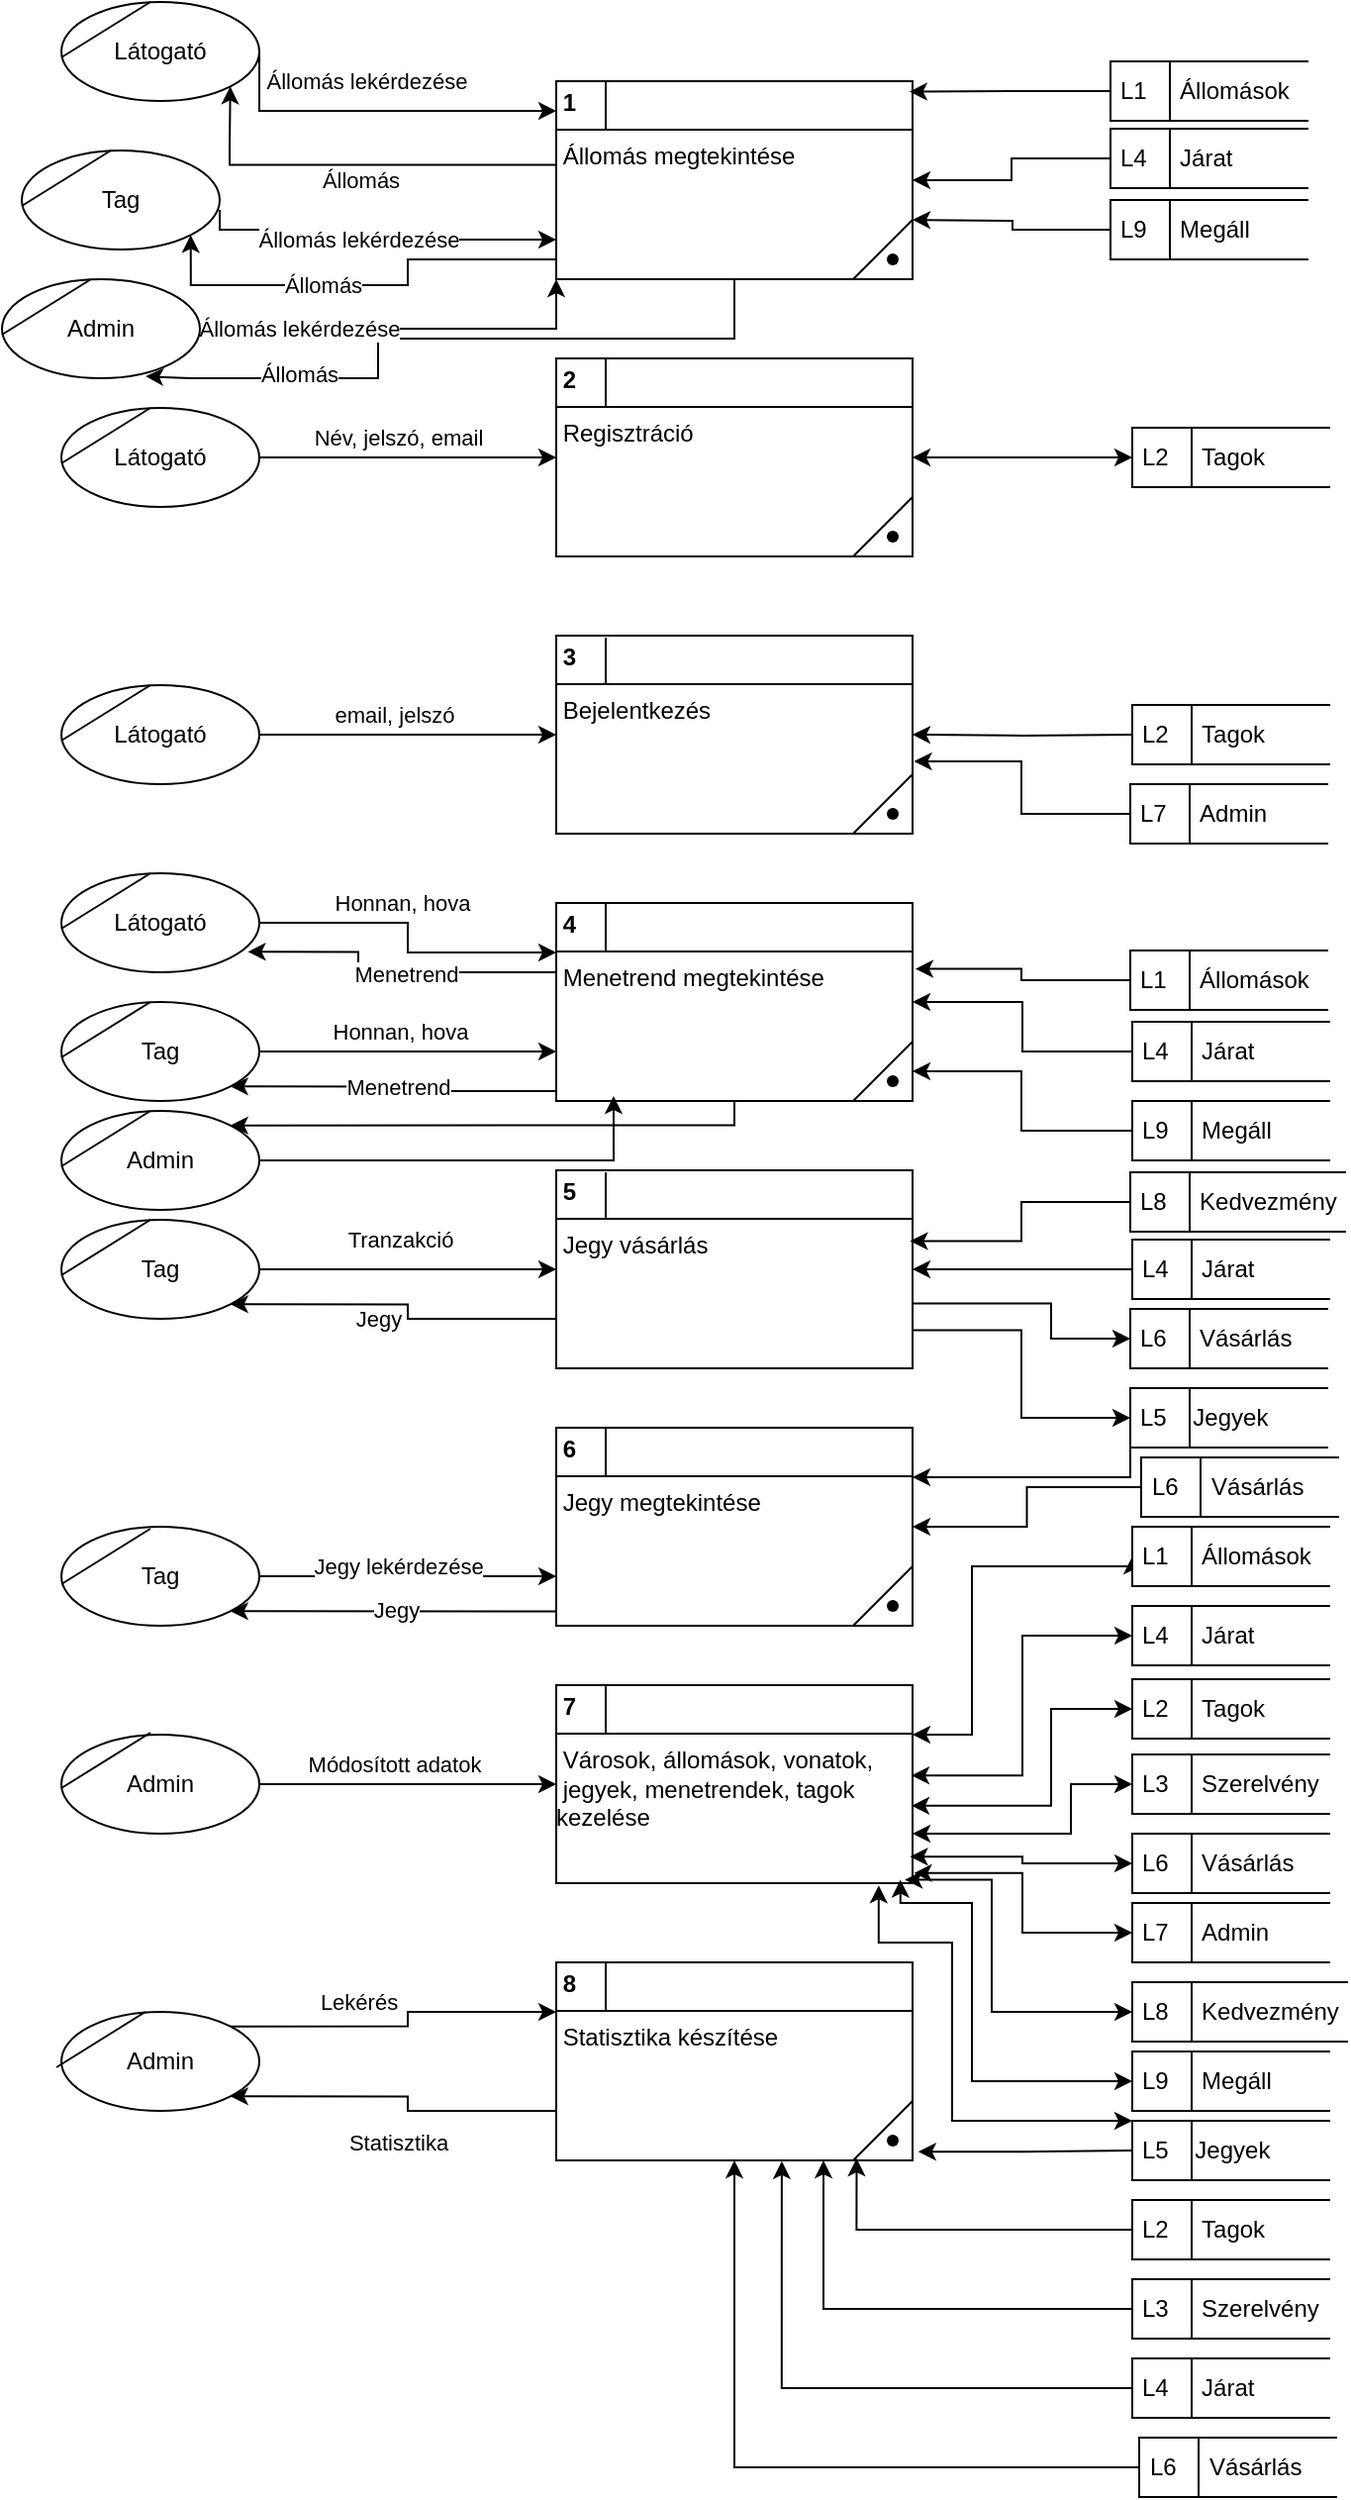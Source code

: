 <mxfile version="26.2.14">
  <diagram name="Page-1" id="5d7acffa-a066-3a61-03fe-96351882024d">
    <mxGraphModel dx="1678" dy="1741" grid="1" gridSize="10" guides="1" tooltips="1" connect="1" arrows="1" fold="1" page="1" pageScale="1" pageWidth="1100" pageHeight="850" background="#ffffff" math="0" shadow="0">
      <root>
        <mxCell id="0" />
        <mxCell id="1" parent="0" />
        <mxCell id="xmjtnQLuZ0wsoHKwBJXM-13" style="edgeStyle=orthogonalEdgeStyle;rounded=0;orthogonalLoop=1;jettySize=auto;html=1;exitX=0;exitY=1;exitDx=0;exitDy=0;entryX=1;entryY=1;entryDx=0;entryDy=0;" parent="1" source="oswEJORsg2sLKd22r_RM-8" target="oswEJORsg2sLKd22r_RM-20" edge="1">
          <mxGeometry relative="1" as="geometry">
            <Array as="points">
              <mxPoint x="450" y="520" />
              <mxPoint x="375" y="520" />
              <mxPoint x="375" y="518" />
            </Array>
          </mxGeometry>
        </mxCell>
        <mxCell id="xmjtnQLuZ0wsoHKwBJXM-14" value="Menetrend" style="edgeLabel;html=1;align=center;verticalAlign=middle;resizable=0;points=[];" parent="xmjtnQLuZ0wsoHKwBJXM-13" vertex="1" connectable="0">
          <mxGeometry x="0.016" relative="1" as="geometry">
            <mxPoint as="offset" />
          </mxGeometry>
        </mxCell>
        <mxCell id="hf9hc3oFMKBgTjrXvcez-30" value="" style="edgeStyle=orthogonalEdgeStyle;rounded=0;orthogonalLoop=1;jettySize=auto;html=1;entryX=1;entryY=0;entryDx=0;entryDy=0;" edge="1" parent="1" source="oswEJORsg2sLKd22r_RM-8" target="hf9hc3oFMKBgTjrXvcez-27">
          <mxGeometry relative="1" as="geometry">
            <Array as="points">
              <mxPoint x="540" y="537" />
            </Array>
          </mxGeometry>
        </mxCell>
        <mxCell id="oswEJORsg2sLKd22r_RM-8" value="&lt;p style=&quot;margin: 4px 0px 0px;&quot;&gt;&lt;b&gt;&amp;nbsp;4&lt;/b&gt;&lt;/p&gt;&lt;hr size=&quot;1&quot; style=&quot;border-style:solid;&quot;&gt;&lt;div style=&quot;height:2px;&quot;&gt;&amp;nbsp;Menetrend megtekintése&lt;/div&gt;" style="verticalAlign=top;align=left;overflow=fill;html=1;whiteSpace=wrap;" parent="1" vertex="1">
          <mxGeometry x="450" y="425" width="180" height="100" as="geometry" />
        </mxCell>
        <mxCell id="oswEJORsg2sLKd22r_RM-63" style="edgeStyle=orthogonalEdgeStyle;rounded=0;orthogonalLoop=1;jettySize=auto;html=1;exitX=1;exitY=0.5;exitDx=0;exitDy=0;startArrow=classic;startFill=1;" parent="1" source="oswEJORsg2sLKd22r_RM-9" target="oswEJORsg2sLKd22r_RM-62" edge="1">
          <mxGeometry relative="1" as="geometry" />
        </mxCell>
        <mxCell id="oswEJORsg2sLKd22r_RM-9" value="&lt;p style=&quot;margin: 4px 0px 0px;&quot;&gt;&lt;b&gt;&amp;nbsp;2&lt;/b&gt;&lt;/p&gt;&lt;hr size=&quot;1&quot; style=&quot;border-style:solid;&quot;&gt;&lt;div style=&quot;height:2px;&quot;&gt;&amp;nbsp;Regisztráció&lt;/div&gt;" style="verticalAlign=top;align=left;overflow=fill;html=1;whiteSpace=wrap;" parent="1" vertex="1">
          <mxGeometry x="450" y="150" width="180" height="100" as="geometry" />
        </mxCell>
        <mxCell id="oswEJORsg2sLKd22r_RM-10" value="&lt;p style=&quot;margin: 4px 0px 0px;&quot;&gt;&lt;b&gt;&amp;nbsp;3&lt;/b&gt;&lt;/p&gt;&lt;hr size=&quot;1&quot; style=&quot;border-style:solid;&quot;&gt;&lt;div style=&quot;height:2px;&quot;&gt;&amp;nbsp;Bejelentkezés&lt;/div&gt;" style="verticalAlign=top;align=left;overflow=fill;html=1;whiteSpace=wrap;" parent="1" vertex="1">
          <mxGeometry x="450" y="290" width="180" height="100" as="geometry" />
        </mxCell>
        <mxCell id="oswEJORsg2sLKd22r_RM-80" style="edgeStyle=orthogonalEdgeStyle;rounded=0;orthogonalLoop=1;jettySize=auto;html=1;exitX=0;exitY=0.75;exitDx=0;exitDy=0;entryX=1;entryY=1;entryDx=0;entryDy=0;" parent="1" source="oswEJORsg2sLKd22r_RM-11" target="oswEJORsg2sLKd22r_RM-23" edge="1">
          <mxGeometry relative="1" as="geometry" />
        </mxCell>
        <mxCell id="oswEJORsg2sLKd22r_RM-81" value="Jegy" style="edgeLabel;html=1;align=center;verticalAlign=middle;resizable=0;points=[];" parent="oswEJORsg2sLKd22r_RM-80" vertex="1" connectable="0">
          <mxGeometry x="0.031" relative="1" as="geometry">
            <mxPoint x="-9" y="7" as="offset" />
          </mxGeometry>
        </mxCell>
        <mxCell id="oswEJORsg2sLKd22r_RM-11" value="&lt;p style=&quot;margin: 4px 0px 0px;&quot;&gt;&lt;b&gt;&amp;nbsp;5&lt;/b&gt;&lt;/p&gt;&lt;hr size=&quot;1&quot; style=&quot;border-style:solid;&quot;&gt;&lt;div style=&quot;height:2px;&quot;&gt;&amp;nbsp;Jegy vásárlás&lt;span style=&quot;color: rgba(0, 0, 0, 0); font-family: monospace; font-size: 0px; text-wrap-mode: nowrap; background-color: initial;&quot;&gt;%3CmxGraphModel%3E%3Croot%3E%3CmxCell%20id%3D%220%22%2F%3E%3CmxCell%20id%3D%221%22%20parent%3D%220%22%2F%3E%3CmxCell%20id%3D%222%22%20value%3D%22%26lt%3Bp%20style%3D%26quot%3Bmargin%3A0px%3Bmargin-top%3A4px%3Btext-align%3Acenter%3B%26quot%3B%26gt%3B%26lt%3Bb%26gt%3BClass%26lt%3B%2Fb%26gt%3B%26lt%3B%2Fp%26gt%3B%26lt%3Bhr%20size%3D%26quot%3B1%26quot%3B%20style%3D%26quot%3Bborder-style%3Asolid%3B%26quot%3B%26gt%3B%26lt%3Bdiv%20style%3D%26quot%3Bheight%3A2px%3B%26quot%3B%26gt%3B%26amp%3Bnbsp%3BMenetrend%20megtekint%C3%A9se%26lt%3B%2Fdiv%26gt%3B%22%20style%3D%22verticalAlign%3Dtop%3Balign%3Dleft%3Boverflow%3Dfill%3Bhtml%3D1%3BwhiteSpace%3Dwrap%3B%22%20vertex%3D%221%22%20parent%3D%221%22%3E%3CmxGeometry%20x%3D%22450%22%20y%3D%22120%22%20width%3D%22180%22%20height%3D%22100%22%20as%3D%22geometry%22%2F%3E%3C%2FmxCell%3E%3CmxCell%20id%3D%223%22%20value%3D%22%26lt%3Bp%20style%3D%26quot%3Bmargin%3A0px%3Bmargin-top%3A4px%3Btext-align%3Acenter%3B%26quot%3B%26gt%3B%26lt%3Bb%26gt%3BClass%26lt%3B%2Fb%26gt%3B%26lt%3B%2Fp%26gt%3B%26lt%3Bhr%20size%3D%26quot%3B1%26quot%3B%20style%3D%26quot%3Bborder-style%3Asolid%3B%26quot%3B%26gt%3B%26lt%3Bdiv%20style%3D%26quot%3Bheight%3A2px%3B%26quot%3B%26gt%3B%26amp%3Bnbsp%3BRegisztr%C3%A1ci%C3%B3%26lt%3B%2Fdiv%26gt%3B%22%20style%3D%22verticalAlign%3Dtop%3Balign%3Dleft%3Boverflow%3Dfill%3Bhtml%3D1%3BwhiteSpace%3Dwrap%3B%22%20vertex%3D%221%22%20parent%3D%221%22%3E%3CmxGeometry%20x%3D%22450%22%20y%3D%22270%22%20width%3D%22180%22%20height%3D%22100%22%20as%3D%22geometry%22%2F%3E%3C%2FmxCell%3E%3C%2Froot%3E%3C%2FmxGraphModel%3E&lt;/span&gt;&lt;span style=&quot;color: rgba(0, 0, 0, 0); font-family: monospace; font-size: 0px; text-wrap-mode: nowrap; background-color: initial;&quot;&gt;%3CmxGraphModel%3E%3Croot%3E%3CmxCell%20id%3D%220%22%2F%3E%3CmxCell%20id%3D%221%22%20parent%3D%220%22%2F%3E%3CmxCell%20id%3D%222%22%20value%3D%22%26lt%3Bp%20style%3D%26quot%3Bmargin%3A0px%3Bmargin-top%3A4px%3Btext-align%3Acenter%3B%26quot%3B%26gt%3B%26lt%3Bb%26gt%3BClass%26lt%3B%2Fb%26gt%3B%26lt%3B%2Fp%26gt%3B%26lt%3Bhr%20size%3D%26quot%3B1%26quot%3B%20style%3D%26quot%3Bborder-style%3Asolid%3B%26quot%3B%26gt%3B%26lt%3Bdiv%20style%3D%26quot%3Bheight%3A2px%3B%26quot%3B%26gt%3B%26amp%3Bnbsp%3BMenetrend%20megtekint%C3%A9se%26lt%3B%2Fdiv%26gt%3B%22%20style%3D%22verticalAlign%3Dtop%3Balign%3Dleft%3Boverflow%3Dfill%3Bhtml%3D1%3BwhiteSpace%3Dwrap%3B%22%20vertex%3D%221%22%20parent%3D%221%22%3E%3CmxGeometry%20x%3D%22450%22%20y%3D%22120%22%20width%3D%22180%22%20height%3D%22100%22%20as%3D%22geometry%22%2F%3E%3C%2FmxCell%3E%3CmxCell%20id%3D%223%22%20value%3D%22%26lt%3Bp%20style%3D%26quot%3Bmargin%3A0px%3Bmargin-top%3A4px%3Btext-align%3Acenter%3B%26quot%3B%26gt%3B%26lt%3Bb%26gt%3BClass%26lt%3B%2Fb%26gt%3B%26lt%3B%2Fp%26gt%3B%26lt%3Bhr%20size%3D%26quot%3B1%26quot%3B%20style%3D%26quot%3Bborder-style%3Asolid%3B%26quot%3B%26gt%3B%26lt%3Bdiv%20style%3D%26quot%3Bheight%3A2px%3B%26quot%3B%26gt%3B%26amp%3Bnbsp%3BRegisztr%C3%A1ci%C3%B3%26lt%3B%2Fdiv%26gt%3B%22%20style%3D%22verticalAlign%3Dtop%3Balign%3Dleft%3Boverflow%3Dfill%3Bhtml%3D1%3BwhiteSpace%3Dwrap%3B%22%20vertex%3D%221%22%20parent%3D%221%22%3E%3CmxGeometry%20x%3D%22450%22%20y%3D%22270%22%20width%3D%22180%22%20height%3D%22100%22%20as%3D%22geometry%22%2F%3E%3C%2FmxCell%3E%3C%2Froot%3E%3C%2FmxGraphModel%3E&lt;/span&gt;&lt;/div&gt;" style="verticalAlign=top;align=left;overflow=fill;html=1;whiteSpace=wrap;" parent="1" vertex="1">
          <mxGeometry x="450" y="560" width="180" height="100" as="geometry" />
        </mxCell>
        <mxCell id="oswEJORsg2sLKd22r_RM-115" style="edgeStyle=orthogonalEdgeStyle;rounded=0;orthogonalLoop=1;jettySize=auto;html=1;exitX=0.905;exitY=1.011;exitDx=0;exitDy=0;entryX=0;entryY=0;entryDx=0;entryDy=0;startArrow=classic;startFill=1;exitPerimeter=0;" parent="1" source="oswEJORsg2sLKd22r_RM-12" target="oswEJORsg2sLKd22r_RM-77" edge="1">
          <mxGeometry relative="1" as="geometry">
            <Array as="points">
              <mxPoint x="613" y="950" />
              <mxPoint x="650" y="950" />
              <mxPoint x="650" y="1040" />
            </Array>
          </mxGeometry>
        </mxCell>
        <mxCell id="oswEJORsg2sLKd22r_RM-117" style="edgeStyle=orthogonalEdgeStyle;rounded=0;orthogonalLoop=1;jettySize=auto;html=1;exitX=1;exitY=0.75;exitDx=0;exitDy=0;entryX=0;entryY=0.5;entryDx=0;entryDy=0;startArrow=classic;startFill=1;" parent="1" source="oswEJORsg2sLKd22r_RM-12" target="oswEJORsg2sLKd22r_RM-116" edge="1">
          <mxGeometry relative="1" as="geometry">
            <Array as="points">
              <mxPoint x="710" y="895" />
              <mxPoint x="710" y="870" />
            </Array>
          </mxGeometry>
        </mxCell>
        <mxCell id="oswEJORsg2sLKd22r_RM-12" value="&lt;p style=&quot;margin: 4px 0px 0px;&quot;&gt;&lt;b&gt;&amp;nbsp;7&lt;/b&gt;&lt;/p&gt;&lt;hr size=&quot;1&quot; style=&quot;border-style:solid;&quot;&gt;&lt;div style=&quot;height:2px;&quot;&gt;&amp;nbsp;Városok, állomások, vonatok,&amp;nbsp; &amp;nbsp;jegyek, menetrendek, tagok kezelése&lt;span style=&quot;color: rgba(0, 0, 0, 0); font-family: monospace; font-size: 0px; text-wrap-mode: nowrap; background-color: initial;&quot;&gt;%3CmxGraphModel%3E%3Croot%3E%3CmxCell%20id%3D%220%22%2F%3E%3CmxCell%20id%3D%221%22%20parent%3D%220%22%2F%3E%3CmxCell%20id%3D%222%22%20value%3D%22%26lt%3Bp%20style%3D%26quot%3Bmargin%3A0px%3Bmargin-top%3A4px%3Btext-align%3Acenter%3B%26quot%3B%26gt%3B%26lt%3Bb%26gt%3BClass%26lt%3B%2Fb%26gt%3B%26lt%3B%2Fp%26gt%3B%26lt%3Bhr%20size%3D%26quot%3B1%26quot%3B%20style%3D%26quot%3Bborder-style%3Asolid%3B%26quot%3B%26gt%3B%26lt%3Bdiv%20style%3D%26quot%3Bheight%3A2px%3B%26quot%3B%26gt%3B%26amp%3Bnbsp%3BMenetrend%20megtekint%C3%A9se%26lt%3B%2Fdiv%26gt%3B%22%20style%3D%22verticalAlign%3Dtop%3Balign%3Dleft%3Boverflow%3Dfill%3Bhtml%3D1%3BwhiteSpace%3Dwrap%3B%22%20vertex%3D%221%22%20parent%3D%221%22%3E%3CmxGeometry%20x%3D%22450%22%20y%3D%22120%22%20width%3D%22180%22%20height%3D%22100%22%20as%3D%22geometry%22%2F%3E%3C%2FmxCell%3E%3CmxCell%20id%3D%223%22%20value%3D%22%26lt%3Bp%20style%3D%26quot%3Bmargin%3A0px%3Bmargin-top%3A4px%3Btext-align%3Acenter%3B%26quot%3B%26gt%3B%26lt%3Bb%26gt%3BClass%26lt%3B%2Fb%26gt%3B%26lt%3B%2Fp%26gt%3B%26lt%3Bhr%20size%3D%26quot%3B1%26quot%3B%20style%3D%26quot%3Bborder-style%3Asolid%3B%26quot%3B%26gt%3B%26lt%3Bdiv%20style%3D%26quot%3Bheight%3A2px%3B%26quot%3B%26gt%3B%26amp%3Bnbsp%3BRegisztr%C3%A1ci%C3%B3%26lt%3B%2Fdiv%26gt%3B%22%20style%3D%22verticalAlign%3Dtop%3Balign%3Dleft%3Boverflow%3Dfill%3Bhtml%3D1%3BwhiteSpace%3Dwrap%3B%22%20vertex%3D%221%22%20parent%3D%221%22%3E%3CmxGeometry%20x%3D%22450%22%20y%3D%22270%22%20width%3D%22180%22%20height%3D%22100%22%20as%3D%22geometry%22%2F%3E%3C%2FmxCell%3E%3C%2Froot%3E%3C%2FmxGraphModel%3E&lt;/span&gt;&lt;span style=&quot;color: rgba(0, 0, 0, 0); font-family: monospace; font-size: 0px; text-wrap-mode: nowrap; background-color: initial;&quot;&gt;%3CmxGraphModel%3E%3Croot%3E%3CmxCell%20id%3D%220%22%2F%3E%3CmxCell%20id%3D%221%22%20parent%3D%220%22%2F%3E%3CmxCell%20id%3D%222%22%20value%3D%22%26lt%3Bp%20style%3D%26quot%3Bmargin%3A0px%3Bmargin-top%3A4px%3Btext-align%3Acenter%3B%26quot%3B%26gt%3B%26lt%3Bb%26gt%3BClass%26lt%3B%2Fb%26gt%3B%26lt%3B%2Fp%26gt%3B%26lt%3Bhr%20size%3D%26quot%3B1%26quot%3B%20style%3D%26quot%3Bborder-style%3Asolid%3B%26quot%3B%26gt%3B%26lt%3Bdiv%20style%3D%26quot%3Bheight%3A2px%3B%26quot%3B%26gt%3B%26amp%3Bnbsp%3BMenetrend%20megtekint%C3%A9se%26lt%3B%2Fdiv%26gt%3B%22%20style%3D%22verticalAlign%3Dtop%3Balign%3Dleft%3Boverflow%3Dfill%3Bhtml%3D1%3BwhiteSpace%3Dwrap%3B%22%20vertex%3D%221%22%20parent%3D%221%22%3E%3CmxGeometry%20x%3D%22450%22%20y%3D%22120%22%20width%3D%22180%22%20height%3D%22100%22%20as%3D%22geometry%22%2F%3E%3C%2FmxCell%3E%3CmxCell%20id%3D%223%22%20value%3D%22%26lt%3Bp%20style%3D%26quot%3Bmargin%3A0px%3Bmargin-top%3A4px%3Btext-align%3Acenter%3B%26quot%3B%26gt%3B%26lt%3Bb%26gt%3BClass%26lt%3B%2Fb%26gt%3B%26lt%3B%2Fp%26gt%3B%26lt%3Bhr%20size%3D%26quot%3B1%26quot%3B%20style%3D%26quot%3Bborder-style%3Asolid%3B%26quot%3B%26gt%3B%26lt%3Bdiv%20style%3D%26quot%3Bheight%3A2px%3B%26quot%3B%26gt%3B%26amp%3Bnbsp%3BRegisztr%C3%A1ci%C3%B3%26lt%3B%2Fdiv%26gt%3B%22%20style%3D%22verticalAlign%3Dtop%3Balign%3Dleft%3Boverflow%3Dfill%3Bhtml%3D1%3BwhiteSpace%3Dwrap%3B%22%20vertex%3D%221%22%20parent%3D%221%22%3E%3CmxGeometry%20x%3D%22450%22%20y%3D%22270%22%20width%3D%22180%22%20height%3D%22100%22%20as%3D%22geometry%22%2F%3E%3C%2FmxCell%3E%3C%2Froot%3E%3C%2FmxGraphModel%3&lt;/span&gt;&lt;/div&gt;" style="verticalAlign=top;align=left;overflow=fill;html=1;whiteSpace=wrap;" parent="1" vertex="1">
          <mxGeometry x="450" y="820" width="180" height="100" as="geometry" />
        </mxCell>
        <mxCell id="oswEJORsg2sLKd22r_RM-16" style="edgeStyle=orthogonalEdgeStyle;rounded=0;orthogonalLoop=1;jettySize=auto;html=1;exitX=1;exitY=0.5;exitDx=0;exitDy=0;entryX=0;entryY=0.5;entryDx=0;entryDy=0;" parent="1" source="oswEJORsg2sLKd22r_RM-15" target="oswEJORsg2sLKd22r_RM-9" edge="1">
          <mxGeometry relative="1" as="geometry" />
        </mxCell>
        <mxCell id="oswEJORsg2sLKd22r_RM-31" value="Név, jelszó, email" style="edgeLabel;html=1;align=center;verticalAlign=middle;resizable=0;points=[];" parent="oswEJORsg2sLKd22r_RM-16" vertex="1" connectable="0">
          <mxGeometry x="-0.188" y="1" relative="1" as="geometry">
            <mxPoint x="9" y="-9" as="offset" />
          </mxGeometry>
        </mxCell>
        <mxCell id="oswEJORsg2sLKd22r_RM-15" value="Látogató" style="shape=ellipse;html=1;dashed=0;whiteSpace=wrap;perimeter=ellipsePerimeter;" parent="1" vertex="1">
          <mxGeometry x="200" y="175" width="100" height="50" as="geometry" />
        </mxCell>
        <mxCell id="oswEJORsg2sLKd22r_RM-18" style="edgeStyle=orthogonalEdgeStyle;rounded=0;orthogonalLoop=1;jettySize=auto;html=1;exitX=1;exitY=0.5;exitDx=0;exitDy=0;" parent="1" source="oswEJORsg2sLKd22r_RM-17" target="oswEJORsg2sLKd22r_RM-10" edge="1">
          <mxGeometry relative="1" as="geometry" />
        </mxCell>
        <mxCell id="oswEJORsg2sLKd22r_RM-32" value="email, jelszó" style="edgeLabel;html=1;align=center;verticalAlign=middle;resizable=0;points=[];" parent="oswEJORsg2sLKd22r_RM-18" vertex="1" connectable="0">
          <mxGeometry x="-0.096" y="1" relative="1" as="geometry">
            <mxPoint y="-9" as="offset" />
          </mxGeometry>
        </mxCell>
        <mxCell id="oswEJORsg2sLKd22r_RM-17" value="Látogató" style="shape=ellipse;html=1;dashed=0;whiteSpace=wrap;perimeter=ellipsePerimeter;" parent="1" vertex="1">
          <mxGeometry x="200" y="315" width="100" height="50" as="geometry" />
        </mxCell>
        <mxCell id="oswEJORsg2sLKd22r_RM-21" style="edgeStyle=orthogonalEdgeStyle;rounded=0;orthogonalLoop=1;jettySize=auto;html=1;exitX=1;exitY=0.5;exitDx=0;exitDy=0;entryX=0;entryY=0.25;entryDx=0;entryDy=0;" parent="1" source="oswEJORsg2sLKd22r_RM-19" target="oswEJORsg2sLKd22r_RM-8" edge="1">
          <mxGeometry relative="1" as="geometry" />
        </mxCell>
        <mxCell id="oswEJORsg2sLKd22r_RM-33" value="Honnan, hova" style="edgeLabel;html=1;align=center;verticalAlign=middle;resizable=0;points=[];" parent="oswEJORsg2sLKd22r_RM-21" vertex="1" connectable="0">
          <mxGeometry x="-0.042" y="-3" relative="1" as="geometry">
            <mxPoint y="-14" as="offset" />
          </mxGeometry>
        </mxCell>
        <mxCell id="oswEJORsg2sLKd22r_RM-19" value="Látogató" style="shape=ellipse;html=1;dashed=0;whiteSpace=wrap;perimeter=ellipsePerimeter;" parent="1" vertex="1">
          <mxGeometry x="200" y="410" width="100" height="50" as="geometry" />
        </mxCell>
        <mxCell id="oswEJORsg2sLKd22r_RM-22" style="edgeStyle=orthogonalEdgeStyle;rounded=0;orthogonalLoop=1;jettySize=auto;html=1;exitX=1;exitY=0.5;exitDx=0;exitDy=0;entryX=0;entryY=0.75;entryDx=0;entryDy=0;" parent="1" source="oswEJORsg2sLKd22r_RM-20" target="oswEJORsg2sLKd22r_RM-8" edge="1">
          <mxGeometry relative="1" as="geometry" />
        </mxCell>
        <mxCell id="oswEJORsg2sLKd22r_RM-34" value="Honnan, hova" style="edgeLabel;html=1;align=center;verticalAlign=middle;resizable=0;points=[];" parent="oswEJORsg2sLKd22r_RM-22" vertex="1" connectable="0">
          <mxGeometry x="-0.151" y="1" relative="1" as="geometry">
            <mxPoint x="7" y="-9" as="offset" />
          </mxGeometry>
        </mxCell>
        <mxCell id="oswEJORsg2sLKd22r_RM-20" value="Tag" style="shape=ellipse;html=1;dashed=0;whiteSpace=wrap;perimeter=ellipsePerimeter;" parent="1" vertex="1">
          <mxGeometry x="200" y="475" width="100" height="50" as="geometry" />
        </mxCell>
        <mxCell id="oswEJORsg2sLKd22r_RM-25" style="edgeStyle=orthogonalEdgeStyle;rounded=0;orthogonalLoop=1;jettySize=auto;html=1;exitX=1;exitY=0.5;exitDx=0;exitDy=0;entryX=0;entryY=0.5;entryDx=0;entryDy=0;" parent="1" source="oswEJORsg2sLKd22r_RM-23" target="oswEJORsg2sLKd22r_RM-11" edge="1">
          <mxGeometry relative="1" as="geometry" />
        </mxCell>
        <mxCell id="oswEJORsg2sLKd22r_RM-79" value="Tranzakció" style="edgeLabel;html=1;align=center;verticalAlign=middle;resizable=0;points=[];" parent="oswEJORsg2sLKd22r_RM-25" vertex="1" connectable="0">
          <mxGeometry x="-0.051" y="1" relative="1" as="geometry">
            <mxPoint y="-14" as="offset" />
          </mxGeometry>
        </mxCell>
        <mxCell id="oswEJORsg2sLKd22r_RM-23" value="Tag" style="shape=ellipse;html=1;dashed=0;whiteSpace=wrap;perimeter=ellipsePerimeter;" parent="1" vertex="1">
          <mxGeometry x="200" y="585" width="100" height="50" as="geometry" />
        </mxCell>
        <mxCell id="oswEJORsg2sLKd22r_RM-26" style="edgeStyle=orthogonalEdgeStyle;rounded=0;orthogonalLoop=1;jettySize=auto;html=1;exitX=1;exitY=0.5;exitDx=0;exitDy=0;entryX=0;entryY=0.5;entryDx=0;entryDy=0;" parent="1" source="oswEJORsg2sLKd22r_RM-24" target="oswEJORsg2sLKd22r_RM-12" edge="1">
          <mxGeometry relative="1" as="geometry" />
        </mxCell>
        <mxCell id="oswEJORsg2sLKd22r_RM-41" value="Módosított adatok" style="edgeLabel;html=1;align=center;verticalAlign=middle;resizable=0;points=[];" parent="oswEJORsg2sLKd22r_RM-26" vertex="1" connectable="0">
          <mxGeometry x="-0.096" y="2" relative="1" as="geometry">
            <mxPoint y="-8" as="offset" />
          </mxGeometry>
        </mxCell>
        <mxCell id="oswEJORsg2sLKd22r_RM-24" value="Admin" style="shape=ellipse;html=1;dashed=0;whiteSpace=wrap;perimeter=ellipsePerimeter;" parent="1" vertex="1">
          <mxGeometry x="200" y="845" width="100" height="50" as="geometry" />
        </mxCell>
        <mxCell id="oswEJORsg2sLKd22r_RM-38" style="edgeStyle=orthogonalEdgeStyle;rounded=0;orthogonalLoop=1;jettySize=auto;html=1;exitX=0;exitY=0.75;exitDx=0;exitDy=0;entryX=1;entryY=1;entryDx=0;entryDy=0;" parent="1" source="oswEJORsg2sLKd22r_RM-27" target="oswEJORsg2sLKd22r_RM-29" edge="1">
          <mxGeometry relative="1" as="geometry" />
        </mxCell>
        <mxCell id="oswEJORsg2sLKd22r_RM-39" value="Statisztika" style="edgeLabel;html=1;align=center;verticalAlign=middle;resizable=0;points=[];" parent="oswEJORsg2sLKd22r_RM-38" vertex="1" connectable="0">
          <mxGeometry x="-0.087" y="1" relative="1" as="geometry">
            <mxPoint x="-4" y="19" as="offset" />
          </mxGeometry>
        </mxCell>
        <mxCell id="oswEJORsg2sLKd22r_RM-78" style="edgeStyle=orthogonalEdgeStyle;rounded=0;orthogonalLoop=1;jettySize=auto;html=1;exitX=1.016;exitY=0.956;exitDx=0;exitDy=0;entryX=0;entryY=0.5;entryDx=0;entryDy=0;startArrow=classic;startFill=1;endArrow=none;exitPerimeter=0;" parent="1" source="oswEJORsg2sLKd22r_RM-27" target="oswEJORsg2sLKd22r_RM-77" edge="1">
          <mxGeometry relative="1" as="geometry" />
        </mxCell>
        <mxCell id="oswEJORsg2sLKd22r_RM-27" value="&lt;p style=&quot;margin: 4px 0px 0px;&quot;&gt;&lt;b&gt;&amp;nbsp;8&lt;/b&gt;&lt;/p&gt;&lt;hr size=&quot;1&quot; style=&quot;border-style:solid;&quot;&gt;&lt;div style=&quot;height:2px;&quot;&gt;&amp;nbsp;Statisztika készítése&lt;span style=&quot;color: rgba(0, 0, 0, 0); font-family: monospace; font-size: 0px; text-wrap-mode: nowrap; background-color: initial;&quot;&gt;%3CmxGraphModel%3E%3Croot%3E%3CmxCell%20id%3D%220%22%2F%3E%3CmxCell%20id%3D%221%22%20parent%3D%220%22%2F%3E%3CmxCell%20id%3D%222%22%20value%3D%22%26lt%3Bp%20style%3D%26quot%3Bmargin%3A0px%3Bmargin-top%3A4px%3Btext-align%3Acenter%3B%26quot%3B%26gt%3B%26lt%3Bb%26gt%3BClass%26lt%3B%2Fb%26gt%3B%26lt%3B%2Fp%26gt%3B%26lt%3Bhr%20size%3D%26quot%3B1%26quot%3B%20style%3D%26quot%3Bborder-style%3Asolid%3B%26quot%3B%26gt%3B%26lt%3Bdiv%20style%3D%26quot%3Bheight%3A2px%3B%26quot%3B%26gt%3B%26amp%3Bnbsp%3BMenetrend%20megtekint%C3%A9se%26lt%3B%2Fdiv%26gt%3B%22%20style%3D%22verticalAlign%3Dtop%3Balign%3Dleft%3Boverflow%3Dfill%3Bhtml%3D1%3BwhiteSpace%3Dwrap%3B%22%20vertex%3D%221%22%20parent%3D%221%22%3E%3CmxGeometry%20x%3D%22450%22%20y%3D%22120%22%20width%3D%22180%22%20height%3D%22100%22%20as%3D%22geometry%22%2F%3E%3C%2FmxCell%3E%3CmxCell%20id%3D%223%22%20value%3D%22%26lt%3Bp%20style%3D%26quot%3Bmargin%3A0px%3Bmargin-top%3A4px%3Btext-align%3Acenter%3B%26quot%3B%26gt%3B%26lt%3Bb%26gt%3BClass%26lt%3B%2Fb%26gt%3B%26lt%3B%2Fp%26gt%3B%26lt%3Bhr%20size%3D%26quot%3B1%26quot%3B%20style%3D%26quot%3Bborder-style%3Asolid%3B%26quot%3B%26gt%3B%26lt%3Bdiv%20style%3D%26quot%3Bheight%3A2px%3B%26quot%3B%26gt%3B%26amp%3Bnbsp%3BRegisztr%C3%A1ci%C3%B3%26lt%3B%2Fdiv%26gt%3B%22%20style%3D%22verticalAlign%3Dtop%3Balign%3Dleft%3Boverflow%3Dfill%3Bhtml%3D1%3BwhiteSpace%3Dwrap%3B%22%20vertex%3D%221%22%20parent%3D%221%22%3E%3CmxGeometry%20x%3D%22450%22%20y%3D%22270%22%20width%3D%22180%22%20height%3D%22100%22%20as%3D%22geometry%22%2F%3E%3C%2FmxCell%3E%3C%2Froot%3E%3C%2FmxGraphModel%3E&lt;/span&gt;&lt;span style=&quot;color: rgba(0, 0, 0, 0); font-family: monospace; font-size: 0px; text-wrap-mode: nowrap; background-color: initial;&quot;&gt;%3CmxGraphModel%3E%3Croot%3E%3CmxCell%20id%3D%220%22%2F%3E%3CmxCell%20id%3D%221%22%20parent%3D%220%22%2F%3E%3CmxCell%20id%3D%222%22%20value%3D%22%26lt%3Bp%20style%3D%26quot%3Bmargin%3A0px%3Bmargin-top%3A4px%3Btext-align%3Acenter%3B%26quot%3B%26gt%3B%26lt%3Bb%26gt%3BClass%26lt%3B%2Fb%26gt%3B%26lt%3B%2Fp%26gt%3B%26lt%3Bhr%20size%3D%26quot%3B1%26quot%3B%20style%3D%26quot%3Bborder-style%3Asolid%3B%26quot%3B%26gt%3B%26lt%3Bdiv%20style%3D%26quot%3Bheight%3A2px%3B%26quot%3B%26gt%3B%26amp%3Bnbsp%3BMenetrend%20megtekint%C3%A9se%26lt%3B%2Fdiv%26gt%3B%22%20style%3D%22verticalAlign%3Dtop%3Balign%3Dleft%3Boverflow%3Dfill%3Bhtml%3D1%3BwhiteSpace%3Dwrap%3B%22%20vertex%3D%221%22%20parent%3D%221%22%3E%3CmxGeometry%20x%3D%22450%22%20y%3D%22120%22%20width%3D%22180%22%20height%3D%22100%22%20as%3D%22geometry%22%2F%3E%3C%2FmxCell%3E%3CmxCell%20id%3D%223%22%20value%3D%22%26lt%3Bp%20style%3D%26quot%3Bmargin%3A0px%3Bmargin-top%3A4px%3Btext-align%3Acenter%3B%26quot%3B%26gt%3B%26lt%3Bb%26gt%3BClass%26lt%3B%2Fb%26gt%3B%26lt%3B%2Fp%26gt%3B%26lt%3Bhr%20size%3D%26quot%3B1%26quot%3B%20style%3D%26quot%3Bborder-style%3Asolid%3B%26quot%3B%26gt%3B%26lt%3Bdiv%20style%3D%26quot%3Bheight%3A2px%3B%26quot%3B%26gt%3B%26amp%3Bnbsp%3BRegisztr%C3%A1ci%C3%B3%26lt%3B%2Fdiv%26gt%3B%22%20style%3D%22verticalAlign%3Dtop%3Balign%3Dleft%3Boverflow%3Dfill%3Bhtml%3D1%3BwhiteSpace%3Dwrap%3B%22%20vertex%3D%221%22%20parent%3D%221%22%3E%3CmxGeometry%20x%3D%22450%22%20y%3D%22270%22%20width%3D%22180%22%20height%3D%22100%22%20as%3D%22geometry%22%2F%3E%3C%2FmxCell%3E%3C%2Froot%3E%3C%2FmxGraphModel%3&lt;/span&gt;&lt;/div&gt;" style="verticalAlign=top;align=left;overflow=fill;html=1;whiteSpace=wrap;" parent="1" vertex="1">
          <mxGeometry x="450" y="960" width="180" height="100" as="geometry" />
        </mxCell>
        <mxCell id="oswEJORsg2sLKd22r_RM-36" style="edgeStyle=orthogonalEdgeStyle;rounded=0;orthogonalLoop=1;jettySize=auto;html=1;exitX=1;exitY=0;exitDx=0;exitDy=0;entryX=0;entryY=0.25;entryDx=0;entryDy=0;" parent="1" source="oswEJORsg2sLKd22r_RM-29" target="oswEJORsg2sLKd22r_RM-27" edge="1">
          <mxGeometry relative="1" as="geometry" />
        </mxCell>
        <mxCell id="oswEJORsg2sLKd22r_RM-37" value="Lekérés" style="edgeLabel;html=1;align=center;verticalAlign=middle;resizable=0;points=[];" parent="oswEJORsg2sLKd22r_RM-36" vertex="1" connectable="0">
          <mxGeometry x="0.062" y="1" relative="1" as="geometry">
            <mxPoint x="-24" y="-11" as="offset" />
          </mxGeometry>
        </mxCell>
        <mxCell id="oswEJORsg2sLKd22r_RM-29" value="Admin" style="shape=ellipse;html=1;dashed=0;whiteSpace=wrap;perimeter=ellipsePerimeter;" parent="1" vertex="1">
          <mxGeometry x="200" y="985" width="100" height="50" as="geometry" />
        </mxCell>
        <mxCell id="oswEJORsg2sLKd22r_RM-56" style="edgeStyle=orthogonalEdgeStyle;rounded=0;orthogonalLoop=1;jettySize=auto;html=1;exitX=0.007;exitY=0.423;exitDx=0;exitDy=0;entryX=1;entryY=1;entryDx=0;entryDy=0;exitPerimeter=0;" parent="1" source="oswEJORsg2sLKd22r_RM-42" target="oswEJORsg2sLKd22r_RM-43" edge="1">
          <mxGeometry relative="1" as="geometry">
            <Array as="points">
              <mxPoint x="285" y="52" />
              <mxPoint x="285" y="43" />
            </Array>
          </mxGeometry>
        </mxCell>
        <mxCell id="oswEJORsg2sLKd22r_RM-57" value="Állomás" style="edgeLabel;html=1;align=center;verticalAlign=middle;resizable=0;points=[];" parent="oswEJORsg2sLKd22r_RM-56" vertex="1" connectable="0">
          <mxGeometry x="0.0" y="1" relative="1" as="geometry">
            <mxPoint x="2" y="6" as="offset" />
          </mxGeometry>
        </mxCell>
        <mxCell id="xmjtnQLuZ0wsoHKwBJXM-9" style="edgeStyle=orthogonalEdgeStyle;rounded=0;orthogonalLoop=1;jettySize=auto;html=1;exitX=0;exitY=1;exitDx=0;exitDy=0;entryX=1;entryY=1;entryDx=0;entryDy=0;" parent="1" source="oswEJORsg2sLKd22r_RM-42" target="oswEJORsg2sLKd22r_RM-44" edge="1">
          <mxGeometry relative="1" as="geometry">
            <Array as="points">
              <mxPoint x="450" y="100" />
              <mxPoint x="375" y="100" />
              <mxPoint x="375" y="113" />
            </Array>
          </mxGeometry>
        </mxCell>
        <mxCell id="xmjtnQLuZ0wsoHKwBJXM-10" value="Állomás" style="edgeLabel;html=1;align=center;verticalAlign=middle;resizable=0;points=[];" parent="xmjtnQLuZ0wsoHKwBJXM-9" vertex="1" connectable="0">
          <mxGeometry x="0.212" relative="1" as="geometry">
            <mxPoint as="offset" />
          </mxGeometry>
        </mxCell>
        <mxCell id="hf9hc3oFMKBgTjrXvcez-17" value="" style="edgeStyle=orthogonalEdgeStyle;rounded=0;orthogonalLoop=1;jettySize=auto;html=1;entryX=0.725;entryY=0.981;entryDx=0;entryDy=0;entryPerimeter=0;" edge="1" parent="1" source="oswEJORsg2sLKd22r_RM-42" target="hf9hc3oFMKBgTjrXvcez-14">
          <mxGeometry relative="1" as="geometry">
            <Array as="points">
              <mxPoint x="540" y="140" />
              <mxPoint x="360" y="140" />
              <mxPoint x="360" y="160" />
              <mxPoint x="265" y="160" />
            </Array>
          </mxGeometry>
        </mxCell>
        <mxCell id="hf9hc3oFMKBgTjrXvcez-19" value="Állomás" style="edgeLabel;html=1;align=center;verticalAlign=middle;resizable=0;points=[];" vertex="1" connectable="0" parent="hf9hc3oFMKBgTjrXvcez-17">
          <mxGeometry x="0.555" y="-2" relative="1" as="geometry">
            <mxPoint as="offset" />
          </mxGeometry>
        </mxCell>
        <mxCell id="oswEJORsg2sLKd22r_RM-42" value="&lt;p style=&quot;margin: 4px 0px 0px;&quot;&gt;&lt;b&gt;&amp;nbsp;1&lt;/b&gt;&lt;/p&gt;&lt;hr size=&quot;1&quot; style=&quot;border-style:solid;&quot;&gt;&lt;div style=&quot;height:2px;&quot;&gt;&amp;nbsp;Állomás megtekintése&lt;/div&gt;" style="verticalAlign=top;align=left;overflow=fill;html=1;whiteSpace=wrap;" parent="1" vertex="1">
          <mxGeometry x="450" y="10" width="180" height="100" as="geometry" />
        </mxCell>
        <mxCell id="oswEJORsg2sLKd22r_RM-45" style="edgeStyle=orthogonalEdgeStyle;rounded=0;orthogonalLoop=1;jettySize=auto;html=1;exitX=1;exitY=0.5;exitDx=0;exitDy=0;" parent="1" source="oswEJORsg2sLKd22r_RM-43" edge="1">
          <mxGeometry relative="1" as="geometry">
            <mxPoint x="450" y="25" as="targetPoint" />
            <Array as="points">
              <mxPoint x="450" y="25" />
            </Array>
          </mxGeometry>
        </mxCell>
        <mxCell id="oswEJORsg2sLKd22r_RM-54" value="Állomás lekérdezése" style="edgeLabel;html=1;align=center;verticalAlign=middle;resizable=0;points=[];" parent="oswEJORsg2sLKd22r_RM-45" vertex="1" connectable="0">
          <mxGeometry x="-0.069" y="-1" relative="1" as="geometry">
            <mxPoint y="-16" as="offset" />
          </mxGeometry>
        </mxCell>
        <mxCell id="oswEJORsg2sLKd22r_RM-43" value="Látogató" style="shape=ellipse;html=1;dashed=0;whiteSpace=wrap;perimeter=ellipsePerimeter;" parent="1" vertex="1">
          <mxGeometry x="200" y="-30" width="100" height="50" as="geometry" />
        </mxCell>
        <mxCell id="oswEJORsg2sLKd22r_RM-46" style="edgeStyle=orthogonalEdgeStyle;rounded=0;orthogonalLoop=1;jettySize=auto;html=1;exitX=1;exitY=0.5;exitDx=0;exitDy=0;entryX=0;entryY=0.75;entryDx=0;entryDy=0;" parent="1" edge="1">
          <mxGeometry relative="1" as="geometry">
            <Array as="points">
              <mxPoint x="280" y="85" />
              <mxPoint x="375" y="85" />
              <mxPoint x="375" y="90" />
            </Array>
            <mxPoint x="280" y="75" as="sourcePoint" />
            <mxPoint x="450" y="90.0" as="targetPoint" />
          </mxGeometry>
        </mxCell>
        <mxCell id="oswEJORsg2sLKd22r_RM-55" value="Állomás lekérdezése" style="edgeLabel;html=1;align=center;verticalAlign=middle;resizable=0;points=[];" parent="oswEJORsg2sLKd22r_RM-46" vertex="1" connectable="0">
          <mxGeometry x="0.006" y="2" relative="1" as="geometry">
            <mxPoint x="-13" y="7" as="offset" />
          </mxGeometry>
        </mxCell>
        <mxCell id="oswEJORsg2sLKd22r_RM-44" value="Tag" style="shape=ellipse;html=1;dashed=0;whiteSpace=wrap;perimeter=ellipsePerimeter;" parent="1" vertex="1">
          <mxGeometry x="180" y="45" width="100" height="50" as="geometry" />
        </mxCell>
        <mxCell id="oswEJORsg2sLKd22r_RM-72" style="edgeStyle=orthogonalEdgeStyle;rounded=0;orthogonalLoop=1;jettySize=auto;html=1;exitX=1;exitY=0.25;exitDx=0;exitDy=0;entryX=0;entryY=1;entryDx=0;entryDy=0;startArrow=classic;startFill=1;endArrow=none;" parent="1" source="oswEJORsg2sLKd22r_RM-47" target="oswEJORsg2sLKd22r_RM-69" edge="1">
          <mxGeometry relative="1" as="geometry">
            <Array as="points">
              <mxPoint x="740" y="715" />
            </Array>
          </mxGeometry>
        </mxCell>
        <mxCell id="xmjtnQLuZ0wsoHKwBJXM-17" style="edgeStyle=orthogonalEdgeStyle;rounded=0;orthogonalLoop=1;jettySize=auto;html=1;exitX=0;exitY=1;exitDx=0;exitDy=0;entryX=1;entryY=1;entryDx=0;entryDy=0;" parent="1" source="oswEJORsg2sLKd22r_RM-47" target="oswEJORsg2sLKd22r_RM-49" edge="1">
          <mxGeometry relative="1" as="geometry">
            <Array as="points">
              <mxPoint x="450" y="783" />
            </Array>
          </mxGeometry>
        </mxCell>
        <mxCell id="xmjtnQLuZ0wsoHKwBJXM-18" value="Jegy" style="edgeLabel;html=1;align=center;verticalAlign=middle;resizable=0;points=[];" parent="xmjtnQLuZ0wsoHKwBJXM-17" vertex="1" connectable="0">
          <mxGeometry x="0.035" y="-1" relative="1" as="geometry">
            <mxPoint as="offset" />
          </mxGeometry>
        </mxCell>
        <mxCell id="oswEJORsg2sLKd22r_RM-47" value="&lt;p style=&quot;margin: 4px 0px 0px;&quot;&gt;&lt;b&gt;&amp;nbsp;6&lt;/b&gt;&lt;/p&gt;&lt;hr size=&quot;1&quot; style=&quot;border-style:solid;&quot;&gt;&lt;div style=&quot;height:2px;&quot;&gt;&amp;nbsp;Jegy megtekintése&lt;span style=&quot;color: rgba(0, 0, 0, 0); font-family: monospace; font-size: 0px; text-wrap-mode: nowrap; background-color: initial;&quot;&gt;%3CmxGraphModel%3E%3Croot%3E%3CmxCell%20id%3D%220%22%2F%3E%3CmxCell%20id%3D%221%22%20parent%3D%220%22%2F%3E%3CmxCell%20id%3D%222%22%20value%3D%22%26lt%3Bp%20style%3D%26quot%3Bmargin%3A0px%3Bmargin-top%3A4px%3Btext-align%3Acenter%3B%26quot%3B%26gt%3B%26lt%3Bb%26gt%3BClass%26lt%3B%2Fb%26gt%3B%26lt%3B%2Fp%26gt%3B%26lt%3Bhr%20size%3D%26quot%3B1%26quot%3B%20style%3D%26quot%3Bborder-style%3Asolid%3B%26quot%3B%26gt%3B%26lt%3Bdiv%20style%3D%26quot%3Bheight%3A2px%3B%26quot%3B%26gt%3B%26amp%3Bnbsp%3BMenetrend%20megtekint%C3%A9se%26lt%3B%2Fdiv%26gt%3B%22%20style%3D%22verticalAlign%3Dtop%3Balign%3Dleft%3Boverflow%3Dfill%3Bhtml%3D1%3BwhiteSpace%3Dwrap%3B%22%20vertex%3D%221%22%20parent%3D%221%22%3E%3CmxGeometry%20x%3D%22450%22%20y%3D%22120%22%20width%3D%22180%22%20height%3D%22100%22%20as%3D%22geometry%22%2F%3E%3C%2FmxCell%3E%3CmxCell%20id%3D%223%22%20value%3D%22%26lt%3Bp%20style%3D%26quot%3Bmargin%3A0px%3Bmargin-top%3A4px%3Btext-align%3Acenter%3B%26quot%3B%26gt%3B%26lt%3Bb%26gt%3BClass%26lt%3B%2Fb%26gt%3B%26lt%3B%2Fp%26gt%3B%26lt%3Bhr%20size%3D%26quot%3B1%26quot%3B%20style%3D%26quot%3Bborder-style%3Asolid%3B%26quot%3B%26gt%3B%26lt%3Bdiv%20style%3D%26quot%3Bheight%3A2px%3B%26quot%3B%26gt%3B%26amp%3Bnbsp%3BRegisztr%C3%A1ci%C3%B3%26lt%3B%2Fdiv%26gt%3B%22%20style%3D%22verticalAlign%3Dtop%3Balign%3Dleft%3Boverflow%3Dfill%3Bhtml%3D1%3BwhiteSpace%3Dwrap%3B%22%20vertex%3D%221%22%20parent%3D%221%22%3E%3CmxGeometry%20x%3D%22450%22%20y%3D%22270%22%20width%3D%22180%22%20height%3D%22100%22%20as%3D%22geometry%22%2F%3E%3C%2FmxCell%3E%3C%2Froot%3E%3C%2FmxGraphModel%3E&lt;/span&gt;&lt;span style=&quot;color: rgba(0, 0, 0, 0); font-family: monospace; font-size: 0px; text-wrap-mode: nowrap; background-color: initial;&quot;&gt;%3CmxGraphModel%3E%3Croot%3E%3CmxCell%20id%3D%220%22%2F%3E%3CmxCell%20id%3D%221%22%20parent%3D%220%22%2F%3E%3CmxCell%20id%3D%222%22%20value%3D%22%26lt%3Bp%20style%3D%26quot%3Bmargin%3A0px%3Bmargin-top%3A4px%3Btext-align%3Acenter%3B%26quot%3B%26gt%3B%26lt%3Bb%26gt%3BClass%26lt%3B%2Fb%26gt%3B%26lt%3B%2Fp%26gt%3B%26lt%3Bhr%20size%3D%26quot%3B1%26quot%3B%20style%3D%26quot%3Bborder-style%3Asolid%3B%26quot%3B%26gt%3B%26lt%3Bdiv%20style%3D%26quot%3Bheight%3A2px%3B%26quot%3B%26gt%3B%26amp%3Bnbsp%3BMenetrend%20megtekint%C3%A9se%26lt%3B%2Fdiv%26gt%3B%22%20style%3D%22verticalAlign%3Dtop%3Balign%3Dleft%3Boverflow%3Dfill%3Bhtml%3D1%3BwhiteSpace%3Dwrap%3B%22%20vertex%3D%221%22%20parent%3D%221%22%3E%3CmxGeometry%20x%3D%22450%22%20y%3D%22120%22%20width%3D%22180%22%20height%3D%22100%22%20as%3D%22geometry%22%2F%3E%3C%2FmxCell%3E%3CmxCell%20id%3D%223%22%20value%3D%22%26lt%3Bp%20style%3D%26quot%3Bmargin%3A0px%3Bmargin-top%3A4px%3Btext-align%3Acenter%3B%26quot%3B%26gt%3B%26lt%3Bb%26gt%3BClass%26lt%3B%2Fb%26gt%3B%26lt%3B%2Fp%26gt%3B%26lt%3Bhr%20size%3D%26quot%3B1%26quot%3B%20style%3D%26quot%3Bborder-style%3Asolid%3B%26quot%3B%26gt%3B%26lt%3Bdiv%20style%3D%26quot%3Bheight%3A2px%3B%26quot%3B%26gt%3B%26amp%3Bnbsp%3BRegisztr%C3%A1ci%C3%B3%26lt%3B%2Fdiv%26gt%3B%22%20style%3D%22verticalAlign%3Dtop%3Balign%3Dleft%3Boverflow%3Dfill%3Bhtml%3D1%3BwhiteSpace%3Dwrap%3B%22%20vertex%3D%221%22%20parent%3D%221%22%3E%3CmxGeometry%20x%3D%22450%22%20y%3D%22270%22%20width%3D%22180%22%20height%3D%22100%22%20as%3D%22geometry%22%2F%3E%3C%2FmxCell%3E%3C%2Froot%3E%3C%2FmxGraphModel%3E&lt;/span&gt;&lt;/div&gt;" style="verticalAlign=top;align=left;overflow=fill;html=1;whiteSpace=wrap;" parent="1" vertex="1">
          <mxGeometry x="450" y="690" width="180" height="100" as="geometry" />
        </mxCell>
        <mxCell id="oswEJORsg2sLKd22r_RM-50" style="edgeStyle=orthogonalEdgeStyle;rounded=0;orthogonalLoop=1;jettySize=auto;html=1;exitX=1;exitY=0.5;exitDx=0;exitDy=0;entryX=0;entryY=0.75;entryDx=0;entryDy=0;" parent="1" source="oswEJORsg2sLKd22r_RM-49" target="oswEJORsg2sLKd22r_RM-47" edge="1">
          <mxGeometry relative="1" as="geometry" />
        </mxCell>
        <mxCell id="oswEJORsg2sLKd22r_RM-53" value="Jegy lekérdezése" style="edgeLabel;html=1;align=center;verticalAlign=middle;resizable=0;points=[];" parent="oswEJORsg2sLKd22r_RM-50" vertex="1" connectable="0">
          <mxGeometry x="-0.188" y="1" relative="1" as="geometry">
            <mxPoint x="9" y="-4" as="offset" />
          </mxGeometry>
        </mxCell>
        <mxCell id="oswEJORsg2sLKd22r_RM-49" value="Tag" style="shape=ellipse;html=1;dashed=0;whiteSpace=wrap;perimeter=ellipsePerimeter;" parent="1" vertex="1">
          <mxGeometry x="200" y="740" width="100" height="50" as="geometry" />
        </mxCell>
        <mxCell id="oswEJORsg2sLKd22r_RM-61" style="edgeStyle=orthogonalEdgeStyle;rounded=0;orthogonalLoop=1;jettySize=auto;html=1;exitX=0;exitY=0.5;exitDx=0;exitDy=0;entryX=0.991;entryY=0.053;entryDx=0;entryDy=0;entryPerimeter=0;" parent="1" source="oswEJORsg2sLKd22r_RM-60" target="oswEJORsg2sLKd22r_RM-42" edge="1">
          <mxGeometry relative="1" as="geometry" />
        </mxCell>
        <mxCell id="oswEJORsg2sLKd22r_RM-60" value="L1&amp;nbsp; &amp;nbsp; &amp;nbsp;Állomások" style="html=1;dashed=0;whiteSpace=wrap;shape=mxgraph.dfd.dataStoreID;align=left;spacingLeft=3;points=[[0,0],[0.5,0],[1,0],[0,0.5],[1,0.5],[0,1],[0.5,1],[1,1]];" parent="1" vertex="1">
          <mxGeometry x="730" width="100" height="30" as="geometry" />
        </mxCell>
        <mxCell id="oswEJORsg2sLKd22r_RM-62" value="L2&amp;nbsp; &amp;nbsp; &amp;nbsp;Tagok" style="html=1;dashed=0;whiteSpace=wrap;shape=mxgraph.dfd.dataStoreID;align=left;spacingLeft=3;points=[[0,0],[0.5,0],[1,0],[0,0.5],[1,0.5],[0,1],[0.5,1],[1,1]];" parent="1" vertex="1">
          <mxGeometry x="741.0" y="185" width="100" height="30" as="geometry" />
        </mxCell>
        <mxCell id="oswEJORsg2sLKd22r_RM-64" style="edgeStyle=orthogonalEdgeStyle;rounded=0;orthogonalLoop=1;jettySize=auto;html=1;exitX=1;exitY=0.5;exitDx=0;exitDy=0;startArrow=classic;startFill=1;endArrow=none;endFill=0;" parent="1" target="oswEJORsg2sLKd22r_RM-65" edge="1">
          <mxGeometry relative="1" as="geometry">
            <mxPoint x="630" y="340" as="sourcePoint" />
          </mxGeometry>
        </mxCell>
        <mxCell id="oswEJORsg2sLKd22r_RM-65" value="L2&amp;nbsp; &amp;nbsp; &amp;nbsp;Tagok" style="html=1;dashed=0;whiteSpace=wrap;shape=mxgraph.dfd.dataStoreID;align=left;spacingLeft=3;points=[[0,0],[0.5,0],[1,0],[0,0.5],[1,0.5],[0,1],[0.5,1],[1,1]];" parent="1" vertex="1">
          <mxGeometry x="741.0" y="325" width="100" height="30" as="geometry" />
        </mxCell>
        <mxCell id="oswEJORsg2sLKd22r_RM-67" style="edgeStyle=orthogonalEdgeStyle;rounded=0;orthogonalLoop=1;jettySize=auto;html=1;exitX=0;exitY=0.5;exitDx=0;exitDy=0;entryX=1;entryY=0.5;entryDx=0;entryDy=0;startArrow=none;startFill=0;" parent="1" source="oswEJORsg2sLKd22r_RM-66" target="oswEJORsg2sLKd22r_RM-8" edge="1">
          <mxGeometry relative="1" as="geometry" />
        </mxCell>
        <mxCell id="oswEJORsg2sLKd22r_RM-66" value="L4&amp;nbsp; &amp;nbsp; &amp;nbsp;Járat" style="html=1;dashed=0;whiteSpace=wrap;shape=mxgraph.dfd.dataStoreID;align=left;spacingLeft=3;points=[[0,0],[0.5,0],[1,0],[0,0.5],[1,0.5],[0,1],[0.5,1],[1,1]];" parent="1" vertex="1">
          <mxGeometry x="741.0" y="485" width="100" height="30" as="geometry" />
        </mxCell>
        <mxCell id="oswEJORsg2sLKd22r_RM-68" value="L8&amp;nbsp; &amp;nbsp; &amp;nbsp;Kedvezmény" style="html=1;dashed=0;whiteSpace=wrap;shape=mxgraph.dfd.dataStoreID;align=left;spacingLeft=3;points=[[0,0],[0.5,0],[1,0],[0,0.5],[1,0.5],[0,1],[0.5,1],[1,1]];" parent="1" vertex="1">
          <mxGeometry x="740" y="561" width="109" height="30" as="geometry" />
        </mxCell>
        <mxCell id="oswEJORsg2sLKd22r_RM-70" style="edgeStyle=orthogonalEdgeStyle;rounded=0;orthogonalLoop=1;jettySize=auto;html=1;exitX=0;exitY=0.5;exitDx=0;exitDy=0;entryX=0.993;entryY=0.357;entryDx=0;entryDy=0;entryPerimeter=0;" parent="1" source="oswEJORsg2sLKd22r_RM-68" target="oswEJORsg2sLKd22r_RM-11" edge="1">
          <mxGeometry relative="1" as="geometry" />
        </mxCell>
        <mxCell id="oswEJORsg2sLKd22r_RM-71" style="edgeStyle=orthogonalEdgeStyle;rounded=0;orthogonalLoop=1;jettySize=auto;html=1;entryX=1.002;entryY=0.807;entryDx=0;entryDy=0;entryPerimeter=0;startArrow=classic;startFill=1;endArrow=none;" parent="1" source="oswEJORsg2sLKd22r_RM-69" target="oswEJORsg2sLKd22r_RM-11" edge="1">
          <mxGeometry relative="1" as="geometry">
            <mxPoint x="830" y="680" as="sourcePoint" />
            <Array as="points" />
          </mxGeometry>
        </mxCell>
        <mxCell id="oswEJORsg2sLKd22r_RM-76" style="edgeStyle=orthogonalEdgeStyle;rounded=0;orthogonalLoop=1;jettySize=auto;html=1;exitX=0;exitY=0.5;exitDx=0;exitDy=0;entryX=0.997;entryY=0.456;entryDx=0;entryDy=0;entryPerimeter=0;startArrow=classic;startFill=1;" parent="1" source="oswEJORsg2sLKd22r_RM-73" target="oswEJORsg2sLKd22r_RM-12" edge="1">
          <mxGeometry relative="1" as="geometry" />
        </mxCell>
        <mxCell id="oswEJORsg2sLKd22r_RM-73" value="L4&amp;nbsp; &amp;nbsp; &amp;nbsp;Járat" style="html=1;dashed=0;whiteSpace=wrap;shape=mxgraph.dfd.dataStoreID;align=left;spacingLeft=3;points=[[0,0],[0.5,0],[1,0],[0,0.5],[1,0.5],[0,1],[0.5,1],[1,1]];" parent="1" vertex="1">
          <mxGeometry x="741.0" y="780" width="100" height="30" as="geometry" />
        </mxCell>
        <mxCell id="oswEJORsg2sLKd22r_RM-75" style="edgeStyle=orthogonalEdgeStyle;rounded=0;orthogonalLoop=1;jettySize=auto;html=1;exitX=0;exitY=0.5;exitDx=0;exitDy=0;entryX=1;entryY=0.25;entryDx=0;entryDy=0;startArrow=classic;startFill=1;" parent="1" source="oswEJORsg2sLKd22r_RM-74" target="oswEJORsg2sLKd22r_RM-12" edge="1">
          <mxGeometry relative="1" as="geometry">
            <Array as="points">
              <mxPoint x="741" y="760" />
              <mxPoint x="660" y="760" />
              <mxPoint x="660" y="845" />
            </Array>
          </mxGeometry>
        </mxCell>
        <mxCell id="oswEJORsg2sLKd22r_RM-74" value="L1&amp;nbsp; &amp;nbsp; &amp;nbsp;Állomások" style="html=1;dashed=0;whiteSpace=wrap;shape=mxgraph.dfd.dataStoreID;align=left;spacingLeft=3;points=[[0,0],[0.5,0],[1,0],[0,0.5],[1,0.5],[0,1],[0.5,1],[1,1]];" parent="1" vertex="1">
          <mxGeometry x="741" y="740" width="100" height="30" as="geometry" />
        </mxCell>
        <mxCell id="oswEJORsg2sLKd22r_RM-77" value="L5&amp;nbsp; &amp;nbsp; Jegyek" style="html=1;dashed=0;whiteSpace=wrap;shape=mxgraph.dfd.dataStoreID;align=left;spacingLeft=3;points=[[0,0],[0.5,0],[1,0],[0,0.5],[1,0.5],[0,1],[0.5,1],[1,1]];" parent="1" vertex="1">
          <mxGeometry x="741" y="1040" width="100" height="30" as="geometry" />
        </mxCell>
        <mxCell id="oswEJORsg2sLKd22r_RM-85" value="" style="line;strokeWidth=1;direction=south;html=1;perimeter=backbonePerimeter;points=[];outlineConnect=0;" parent="1" vertex="1">
          <mxGeometry x="470" y="10" width="10" height="24" as="geometry" />
        </mxCell>
        <mxCell id="oswEJORsg2sLKd22r_RM-86" value="" style="line;strokeWidth=1;direction=south;html=1;perimeter=backbonePerimeter;points=[];outlineConnect=0;" parent="1" vertex="1">
          <mxGeometry x="470" y="150" width="10" height="24" as="geometry" />
        </mxCell>
        <mxCell id="oswEJORsg2sLKd22r_RM-87" value="" style="line;strokeWidth=1;direction=south;html=1;perimeter=backbonePerimeter;points=[];outlineConnect=0;" parent="1" vertex="1">
          <mxGeometry x="470" y="291" width="10" height="24" as="geometry" />
        </mxCell>
        <mxCell id="oswEJORsg2sLKd22r_RM-88" value="" style="line;strokeWidth=1;direction=south;html=1;perimeter=backbonePerimeter;points=[];outlineConnect=0;" parent="1" vertex="1">
          <mxGeometry x="470" y="425" width="10" height="24" as="geometry" />
        </mxCell>
        <mxCell id="oswEJORsg2sLKd22r_RM-89" value="" style="line;strokeWidth=1;direction=south;html=1;perimeter=backbonePerimeter;points=[];outlineConnect=0;" parent="1" vertex="1">
          <mxGeometry x="470" y="561" width="10" height="24" as="geometry" />
        </mxCell>
        <mxCell id="oswEJORsg2sLKd22r_RM-90" value="" style="line;strokeWidth=1;direction=south;html=1;perimeter=backbonePerimeter;points=[];outlineConnect=0;" parent="1" vertex="1">
          <mxGeometry x="470" y="690" width="10" height="24" as="geometry" />
        </mxCell>
        <mxCell id="oswEJORsg2sLKd22r_RM-91" value="" style="line;strokeWidth=1;direction=south;html=1;perimeter=backbonePerimeter;points=[];outlineConnect=0;" parent="1" vertex="1">
          <mxGeometry x="470" y="820" width="10" height="24" as="geometry" />
        </mxCell>
        <mxCell id="oswEJORsg2sLKd22r_RM-92" value="" style="line;strokeWidth=1;direction=south;html=1;perimeter=backbonePerimeter;points=[];outlineConnect=0;" parent="1" vertex="1">
          <mxGeometry x="470" y="960" width="10" height="24" as="geometry" />
        </mxCell>
        <mxCell id="oswEJORsg2sLKd22r_RM-96" value="" style="endArrow=none;html=1;rounded=0;entryX=0.449;entryY=0.014;entryDx=0;entryDy=0;entryPerimeter=0;exitX=0.014;exitY=0.599;exitDx=0;exitDy=0;exitPerimeter=0;jumpSize=8;" parent="1" edge="1">
          <mxGeometry width="50" height="50" relative="1" as="geometry">
            <mxPoint x="200.0" y="203" as="sourcePoint" />
            <mxPoint x="245" y="175" as="targetPoint" />
          </mxGeometry>
        </mxCell>
        <mxCell id="oswEJORsg2sLKd22r_RM-97" value="" style="endArrow=none;html=1;rounded=0;entryX=0.449;entryY=0.014;entryDx=0;entryDy=0;entryPerimeter=0;exitX=0.014;exitY=0.599;exitDx=0;exitDy=0;exitPerimeter=0;jumpSize=8;" parent="1" edge="1">
          <mxGeometry width="50" height="50" relative="1" as="geometry">
            <mxPoint x="200.0" y="-2.0" as="sourcePoint" />
            <mxPoint x="245" y="-30.0" as="targetPoint" />
          </mxGeometry>
        </mxCell>
        <mxCell id="oswEJORsg2sLKd22r_RM-98" value="" style="endArrow=none;html=1;rounded=0;entryX=0.449;entryY=0.014;entryDx=0;entryDy=0;entryPerimeter=0;exitX=0.014;exitY=0.599;exitDx=0;exitDy=0;exitPerimeter=0;jumpSize=8;" parent="1" edge="1">
          <mxGeometry width="50" height="50" relative="1" as="geometry">
            <mxPoint x="200.0" y="343" as="sourcePoint" />
            <mxPoint x="245" y="315" as="targetPoint" />
          </mxGeometry>
        </mxCell>
        <mxCell id="oswEJORsg2sLKd22r_RM-99" value="" style="endArrow=none;html=1;rounded=0;entryX=0.449;entryY=0.014;entryDx=0;entryDy=0;entryPerimeter=0;exitX=0.014;exitY=0.599;exitDx=0;exitDy=0;exitPerimeter=0;jumpSize=8;" parent="1" edge="1">
          <mxGeometry width="50" height="50" relative="1" as="geometry">
            <mxPoint x="200.0" y="438" as="sourcePoint" />
            <mxPoint x="245" y="410" as="targetPoint" />
          </mxGeometry>
        </mxCell>
        <mxCell id="oswEJORsg2sLKd22r_RM-101" value="" style="shape=waypoint;sketch=0;fillStyle=solid;size=6;pointerEvents=1;points=[];fillColor=none;resizable=0;rotatable=0;perimeter=centerPerimeter;snapToPoint=1;" parent="1" vertex="1">
          <mxGeometry x="610" y="230" width="20" height="20" as="geometry" />
        </mxCell>
        <mxCell id="oswEJORsg2sLKd22r_RM-103" value="" style="endArrow=none;html=1;rounded=0;" parent="1" edge="1">
          <mxGeometry width="50" height="50" relative="1" as="geometry">
            <mxPoint x="600" y="250" as="sourcePoint" />
            <mxPoint x="630" y="220" as="targetPoint" />
          </mxGeometry>
        </mxCell>
        <mxCell id="oswEJORsg2sLKd22r_RM-104" value="" style="shape=waypoint;sketch=0;fillStyle=solid;size=6;pointerEvents=1;points=[];fillColor=none;resizable=0;rotatable=0;perimeter=centerPerimeter;snapToPoint=1;" parent="1" vertex="1">
          <mxGeometry x="610" y="90" width="20" height="20" as="geometry" />
        </mxCell>
        <mxCell id="oswEJORsg2sLKd22r_RM-105" value="" style="endArrow=none;html=1;rounded=0;" parent="1" edge="1">
          <mxGeometry width="50" height="50" relative="1" as="geometry">
            <mxPoint x="600" y="110" as="sourcePoint" />
            <mxPoint x="630" y="80" as="targetPoint" />
          </mxGeometry>
        </mxCell>
        <mxCell id="oswEJORsg2sLKd22r_RM-106" value="" style="shape=waypoint;sketch=0;fillStyle=solid;size=6;pointerEvents=1;points=[];fillColor=none;resizable=0;rotatable=0;perimeter=centerPerimeter;snapToPoint=1;" parent="1" vertex="1">
          <mxGeometry x="610" y="370" width="20" height="20" as="geometry" />
        </mxCell>
        <mxCell id="oswEJORsg2sLKd22r_RM-107" value="" style="endArrow=none;html=1;rounded=0;" parent="1" edge="1">
          <mxGeometry width="50" height="50" relative="1" as="geometry">
            <mxPoint x="600" y="390" as="sourcePoint" />
            <mxPoint x="630" y="360" as="targetPoint" />
          </mxGeometry>
        </mxCell>
        <mxCell id="oswEJORsg2sLKd22r_RM-108" value="" style="shape=waypoint;sketch=0;fillStyle=solid;size=6;pointerEvents=1;points=[];fillColor=none;resizable=0;rotatable=0;perimeter=centerPerimeter;snapToPoint=1;" parent="1" vertex="1">
          <mxGeometry x="610" y="505" width="20" height="20" as="geometry" />
        </mxCell>
        <mxCell id="oswEJORsg2sLKd22r_RM-109" value="" style="endArrow=none;html=1;rounded=0;" parent="1" edge="1">
          <mxGeometry width="50" height="50" relative="1" as="geometry">
            <mxPoint x="600" y="525" as="sourcePoint" />
            <mxPoint x="630" y="495" as="targetPoint" />
          </mxGeometry>
        </mxCell>
        <mxCell id="oswEJORsg2sLKd22r_RM-110" value="" style="shape=waypoint;sketch=0;fillStyle=solid;size=6;pointerEvents=1;points=[];fillColor=none;resizable=0;rotatable=0;perimeter=centerPerimeter;snapToPoint=1;" parent="1" vertex="1">
          <mxGeometry x="610" y="770" width="20" height="20" as="geometry" />
        </mxCell>
        <mxCell id="oswEJORsg2sLKd22r_RM-111" value="" style="endArrow=none;html=1;rounded=0;" parent="1" edge="1">
          <mxGeometry width="50" height="50" relative="1" as="geometry">
            <mxPoint x="600" y="790" as="sourcePoint" />
            <mxPoint x="630" y="760" as="targetPoint" />
          </mxGeometry>
        </mxCell>
        <mxCell id="oswEJORsg2sLKd22r_RM-112" value="" style="shape=waypoint;sketch=0;fillStyle=solid;size=6;pointerEvents=1;points=[];fillColor=none;resizable=0;rotatable=0;perimeter=centerPerimeter;snapToPoint=1;" parent="1" vertex="1">
          <mxGeometry x="610" y="1040" width="20" height="20" as="geometry" />
        </mxCell>
        <mxCell id="oswEJORsg2sLKd22r_RM-113" value="" style="endArrow=none;html=1;rounded=0;" parent="1" edge="1">
          <mxGeometry width="50" height="50" relative="1" as="geometry">
            <mxPoint x="600" y="1060" as="sourcePoint" />
            <mxPoint x="630" y="1030" as="targetPoint" />
          </mxGeometry>
        </mxCell>
        <mxCell id="oswEJORsg2sLKd22r_RM-116" value="L3&amp;nbsp; &amp;nbsp; &amp;nbsp;Szerelvény" style="html=1;dashed=0;whiteSpace=wrap;shape=mxgraph.dfd.dataStoreID;align=left;spacingLeft=3;points=[[0,0],[0.5,0],[1,0],[0,0.5],[1,0.5],[0,1],[0.5,1],[1,1]];" parent="1" vertex="1">
          <mxGeometry x="741.0" y="855" width="100" height="30" as="geometry" />
        </mxCell>
        <mxCell id="oswEJORsg2sLKd22r_RM-118" value="L2&amp;nbsp; &amp;nbsp; &amp;nbsp;Tagok" style="html=1;dashed=0;whiteSpace=wrap;shape=mxgraph.dfd.dataStoreID;align=left;spacingLeft=3;points=[[0,0],[0.5,0],[1,0],[0,0.5],[1,0.5],[0,1],[0.5,1],[1,1]];" parent="1" vertex="1">
          <mxGeometry x="741.0" y="817" width="100" height="30" as="geometry" />
        </mxCell>
        <mxCell id="oswEJORsg2sLKd22r_RM-119" style="edgeStyle=orthogonalEdgeStyle;rounded=0;orthogonalLoop=1;jettySize=auto;html=1;exitX=0;exitY=0.5;exitDx=0;exitDy=0;entryX=0.997;entryY=0.609;entryDx=0;entryDy=0;entryPerimeter=0;startArrow=classic;startFill=1;" parent="1" source="oswEJORsg2sLKd22r_RM-118" target="oswEJORsg2sLKd22r_RM-12" edge="1">
          <mxGeometry relative="1" as="geometry">
            <Array as="points">
              <mxPoint x="700" y="832" />
              <mxPoint x="700" y="881" />
            </Array>
          </mxGeometry>
        </mxCell>
        <mxCell id="xmjtnQLuZ0wsoHKwBJXM-2" value="" style="endArrow=none;html=1;rounded=0;entryX=0.449;entryY=0.014;entryDx=0;entryDy=0;entryPerimeter=0;exitX=0.014;exitY=0.599;exitDx=0;exitDy=0;exitPerimeter=0;jumpSize=8;" parent="1" edge="1">
          <mxGeometry width="50" height="50" relative="1" as="geometry">
            <mxPoint x="180.0" y="73.0" as="sourcePoint" />
            <mxPoint x="225" y="45.0" as="targetPoint" />
          </mxGeometry>
        </mxCell>
        <mxCell id="xmjtnQLuZ0wsoHKwBJXM-3" value="" style="endArrow=none;html=1;rounded=0;entryX=0.449;entryY=0.014;entryDx=0;entryDy=0;entryPerimeter=0;exitX=0.014;exitY=0.599;exitDx=0;exitDy=0;exitPerimeter=0;jumpSize=8;" parent="1" edge="1">
          <mxGeometry width="50" height="50" relative="1" as="geometry">
            <mxPoint x="200.0" y="503.0" as="sourcePoint" />
            <mxPoint x="245" y="475.0" as="targetPoint" />
          </mxGeometry>
        </mxCell>
        <mxCell id="xmjtnQLuZ0wsoHKwBJXM-4" value="" style="endArrow=none;html=1;rounded=0;entryX=0.449;entryY=0.014;entryDx=0;entryDy=0;entryPerimeter=0;exitX=0.014;exitY=0.599;exitDx=0;exitDy=0;exitPerimeter=0;jumpSize=8;" parent="1" edge="1">
          <mxGeometry width="50" height="50" relative="1" as="geometry">
            <mxPoint x="200.0" y="613" as="sourcePoint" />
            <mxPoint x="245" y="585" as="targetPoint" />
          </mxGeometry>
        </mxCell>
        <mxCell id="xmjtnQLuZ0wsoHKwBJXM-5" value="" style="endArrow=none;html=1;rounded=0;entryX=0.449;entryY=0.014;entryDx=0;entryDy=0;entryPerimeter=0;exitX=0.014;exitY=0.599;exitDx=0;exitDy=0;exitPerimeter=0;jumpSize=8;" parent="1" edge="1">
          <mxGeometry width="50" height="50" relative="1" as="geometry">
            <mxPoint x="200.0" y="769" as="sourcePoint" />
            <mxPoint x="245" y="741" as="targetPoint" />
          </mxGeometry>
        </mxCell>
        <mxCell id="xmjtnQLuZ0wsoHKwBJXM-6" value="" style="endArrow=none;html=1;rounded=0;entryX=0.449;entryY=0.014;entryDx=0;entryDy=0;entryPerimeter=0;exitX=0.014;exitY=0.599;exitDx=0;exitDy=0;exitPerimeter=0;jumpSize=8;" parent="1" edge="1">
          <mxGeometry width="50" height="50" relative="1" as="geometry">
            <mxPoint x="200.0" y="872" as="sourcePoint" />
            <mxPoint x="245" y="844" as="targetPoint" />
          </mxGeometry>
        </mxCell>
        <mxCell id="xmjtnQLuZ0wsoHKwBJXM-11" style="edgeStyle=orthogonalEdgeStyle;rounded=0;orthogonalLoop=1;jettySize=auto;html=1;exitX=0;exitY=0.5;exitDx=0;exitDy=0;entryX=0.942;entryY=0.793;entryDx=0;entryDy=0;entryPerimeter=0;" parent="1" source="oswEJORsg2sLKd22r_RM-8" target="oswEJORsg2sLKd22r_RM-19" edge="1">
          <mxGeometry relative="1" as="geometry">
            <Array as="points">
              <mxPoint x="450" y="460" />
              <mxPoint x="350" y="460" />
              <mxPoint x="350" y="450" />
            </Array>
          </mxGeometry>
        </mxCell>
        <mxCell id="xmjtnQLuZ0wsoHKwBJXM-12" value="Menetrend" style="edgeLabel;html=1;align=center;verticalAlign=middle;resizable=0;points=[];" parent="xmjtnQLuZ0wsoHKwBJXM-11" vertex="1" connectable="0">
          <mxGeometry x="0.003" y="1" relative="1" as="geometry">
            <mxPoint as="offset" />
          </mxGeometry>
        </mxCell>
        <mxCell id="hf9hc3oFMKBgTjrXvcez-21" value="" style="edgeStyle=orthogonalEdgeStyle;rounded=0;orthogonalLoop=1;jettySize=auto;html=1;" edge="1" parent="1" source="hf9hc3oFMKBgTjrXvcez-1" target="oswEJORsg2sLKd22r_RM-42">
          <mxGeometry relative="1" as="geometry" />
        </mxCell>
        <mxCell id="hf9hc3oFMKBgTjrXvcez-1" value="L4&amp;nbsp; &amp;nbsp; &amp;nbsp;Járat" style="html=1;dashed=0;whiteSpace=wrap;shape=mxgraph.dfd.dataStoreID;align=left;spacingLeft=3;points=[[0,0],[0.5,0],[1,0],[0,0.5],[1,0.5],[0,1],[0.5,1],[1,1]];" vertex="1" parent="1">
          <mxGeometry x="730.0" y="34" width="100" height="30" as="geometry" />
        </mxCell>
        <mxCell id="hf9hc3oFMKBgTjrXvcez-5" value="" style="edgeStyle=orthogonalEdgeStyle;rounded=0;orthogonalLoop=1;jettySize=auto;html=1;entryX=0.993;entryY=0.866;entryDx=0;entryDy=0;entryPerimeter=0;endArrow=classic;endFill=1;startArrow=classic;startFill=1;" edge="1" parent="1" source="hf9hc3oFMKBgTjrXvcez-4" target="oswEJORsg2sLKd22r_RM-12">
          <mxGeometry relative="1" as="geometry" />
        </mxCell>
        <mxCell id="hf9hc3oFMKBgTjrXvcez-4" value="L6&amp;nbsp; &amp;nbsp; &amp;nbsp;Vásárlás" style="html=1;dashed=0;whiteSpace=wrap;shape=mxgraph.dfd.dataStoreID;align=left;spacingLeft=3;points=[[0,0],[0.5,0],[1,0],[0,0.5],[1,0.5],[0,1],[0.5,1],[1,1]];" vertex="1" parent="1">
          <mxGeometry x="741.0" y="895" width="100" height="30" as="geometry" />
        </mxCell>
        <mxCell id="hf9hc3oFMKBgTjrXvcez-9" value="" style="edgeStyle=orthogonalEdgeStyle;rounded=0;orthogonalLoop=1;jettySize=auto;html=1;entryX=1.004;entryY=0.949;entryDx=0;entryDy=0;entryPerimeter=0;startArrow=classic;startFill=1;" edge="1" parent="1" source="hf9hc3oFMKBgTjrXvcez-6" target="oswEJORsg2sLKd22r_RM-12">
          <mxGeometry relative="1" as="geometry" />
        </mxCell>
        <mxCell id="hf9hc3oFMKBgTjrXvcez-6" value="L7&amp;nbsp; &amp;nbsp; &amp;nbsp;Admin" style="html=1;dashed=0;whiteSpace=wrap;shape=mxgraph.dfd.dataStoreID;align=left;spacingLeft=3;points=[[0,0],[0.5,0],[1,0],[0,0.5],[1,0.5],[0,1],[0.5,1],[1,1]];" vertex="1" parent="1">
          <mxGeometry x="741.0" y="930" width="100" height="30" as="geometry" />
        </mxCell>
        <mxCell id="hf9hc3oFMKBgTjrXvcez-12" value="" style="edgeStyle=orthogonalEdgeStyle;rounded=0;orthogonalLoop=1;jettySize=auto;html=1;entryX=0.978;entryY=0.983;entryDx=0;entryDy=0;entryPerimeter=0;startArrow=classic;startFill=1;" edge="1" parent="1" source="hf9hc3oFMKBgTjrXvcez-10" target="oswEJORsg2sLKd22r_RM-12">
          <mxGeometry relative="1" as="geometry">
            <Array as="points">
              <mxPoint x="670" y="985" />
              <mxPoint x="670" y="918" />
            </Array>
          </mxGeometry>
        </mxCell>
        <mxCell id="hf9hc3oFMKBgTjrXvcez-10" value="L8&amp;nbsp; &amp;nbsp; &amp;nbsp;Kedvezmény" style="html=1;dashed=0;whiteSpace=wrap;shape=mxgraph.dfd.dataStoreID;align=left;spacingLeft=3;points=[[0,0],[0.5,0],[1,0],[0,0.5],[1,0.5],[0,1],[0.5,1],[1,1]];" vertex="1" parent="1">
          <mxGeometry x="741" y="970" width="109" height="30" as="geometry" />
        </mxCell>
        <mxCell id="hf9hc3oFMKBgTjrXvcez-13" value="" style="edgeStyle=orthogonalEdgeStyle;rounded=0;orthogonalLoop=1;jettySize=auto;html=1;entryX=0.966;entryY=0.983;entryDx=0;entryDy=0;entryPerimeter=0;startArrow=classic;startFill=1;" edge="1" parent="1" source="hf9hc3oFMKBgTjrXvcez-11" target="oswEJORsg2sLKd22r_RM-12">
          <mxGeometry relative="1" as="geometry">
            <Array as="points">
              <mxPoint x="660" y="1020" />
              <mxPoint x="660" y="930" />
              <mxPoint x="624" y="930" />
            </Array>
          </mxGeometry>
        </mxCell>
        <mxCell id="hf9hc3oFMKBgTjrXvcez-11" value="L9&amp;nbsp; &amp;nbsp; &amp;nbsp;Megáll" style="html=1;dashed=0;whiteSpace=wrap;shape=mxgraph.dfd.dataStoreID;align=left;spacingLeft=3;points=[[0,0],[0.5,0],[1,0],[0,0.5],[1,0.5],[0,1],[0.5,1],[1,1]];" vertex="1" parent="1">
          <mxGeometry x="741.0" y="1005" width="100" height="30" as="geometry" />
        </mxCell>
        <mxCell id="hf9hc3oFMKBgTjrXvcez-16" value="" style="edgeStyle=orthogonalEdgeStyle;rounded=0;orthogonalLoop=1;jettySize=auto;html=1;entryX=0;entryY=1;entryDx=0;entryDy=0;" edge="1" parent="1" source="hf9hc3oFMKBgTjrXvcez-14" target="oswEJORsg2sLKd22r_RM-42">
          <mxGeometry relative="1" as="geometry" />
        </mxCell>
        <mxCell id="hf9hc3oFMKBgTjrXvcez-18" value="Állomás lekérdezése" style="edgeLabel;html=1;align=center;verticalAlign=middle;resizable=0;points=[];" vertex="1" connectable="0" parent="hf9hc3oFMKBgTjrXvcez-16">
          <mxGeometry x="-0.542" y="2" relative="1" as="geometry">
            <mxPoint x="3" y="2" as="offset" />
          </mxGeometry>
        </mxCell>
        <mxCell id="hf9hc3oFMKBgTjrXvcez-14" value="Admin" style="shape=ellipse;html=1;dashed=0;whiteSpace=wrap;perimeter=ellipsePerimeter;" vertex="1" parent="1">
          <mxGeometry x="170" y="110" width="100" height="50" as="geometry" />
        </mxCell>
        <mxCell id="hf9hc3oFMKBgTjrXvcez-15" value="" style="endArrow=none;html=1;rounded=0;entryX=0.449;entryY=0.014;entryDx=0;entryDy=0;entryPerimeter=0;exitX=0.014;exitY=0.599;exitDx=0;exitDy=0;exitPerimeter=0;jumpSize=8;" edge="1" parent="1">
          <mxGeometry width="50" height="50" relative="1" as="geometry">
            <mxPoint x="170" y="138" as="sourcePoint" />
            <mxPoint x="215" y="110.0" as="targetPoint" />
          </mxGeometry>
        </mxCell>
        <mxCell id="hf9hc3oFMKBgTjrXvcez-22" value="" style="edgeStyle=orthogonalEdgeStyle;rounded=0;orthogonalLoop=1;jettySize=auto;html=1;" edge="1" parent="1" source="hf9hc3oFMKBgTjrXvcez-20">
          <mxGeometry relative="1" as="geometry">
            <mxPoint x="630" y="80" as="targetPoint" />
          </mxGeometry>
        </mxCell>
        <mxCell id="hf9hc3oFMKBgTjrXvcez-20" value="L9&amp;nbsp; &amp;nbsp; &amp;nbsp;Megáll" style="html=1;dashed=0;whiteSpace=wrap;shape=mxgraph.dfd.dataStoreID;align=left;spacingLeft=3;points=[[0,0],[0.5,0],[1,0],[0,0.5],[1,0.5],[0,1],[0.5,1],[1,1]];" vertex="1" parent="1">
          <mxGeometry x="730.0" y="70" width="100" height="30" as="geometry" />
        </mxCell>
        <mxCell id="hf9hc3oFMKBgTjrXvcez-26" value="" style="edgeStyle=orthogonalEdgeStyle;rounded=0;orthogonalLoop=1;jettySize=auto;html=1;entryX=1.004;entryY=0.635;entryDx=0;entryDy=0;entryPerimeter=0;" edge="1" parent="1" source="hf9hc3oFMKBgTjrXvcez-25" target="oswEJORsg2sLKd22r_RM-10">
          <mxGeometry relative="1" as="geometry" />
        </mxCell>
        <mxCell id="hf9hc3oFMKBgTjrXvcez-25" value="L7&amp;nbsp; &amp;nbsp; &amp;nbsp;Admin" style="html=1;dashed=0;whiteSpace=wrap;shape=mxgraph.dfd.dataStoreID;align=left;spacingLeft=3;points=[[0,0],[0.5,0],[1,0],[0,0.5],[1,0.5],[0,1],[0.5,1],[1,1]];" vertex="1" parent="1">
          <mxGeometry x="740.0" y="365" width="100" height="30" as="geometry" />
        </mxCell>
        <mxCell id="hf9hc3oFMKBgTjrXvcez-29" value="" style="edgeStyle=orthogonalEdgeStyle;rounded=0;orthogonalLoop=1;jettySize=auto;html=1;entryX=0.161;entryY=0.975;entryDx=0;entryDy=0;entryPerimeter=0;" edge="1" parent="1" source="hf9hc3oFMKBgTjrXvcez-27" target="oswEJORsg2sLKd22r_RM-8">
          <mxGeometry relative="1" as="geometry" />
        </mxCell>
        <mxCell id="hf9hc3oFMKBgTjrXvcez-27" value="Admin" style="shape=ellipse;html=1;dashed=0;whiteSpace=wrap;perimeter=ellipsePerimeter;" vertex="1" parent="1">
          <mxGeometry x="200" y="530" width="100" height="50" as="geometry" />
        </mxCell>
        <mxCell id="hf9hc3oFMKBgTjrXvcez-28" value="" style="endArrow=none;html=1;rounded=0;entryX=0.449;entryY=0.014;entryDx=0;entryDy=0;entryPerimeter=0;exitX=0.014;exitY=0.599;exitDx=0;exitDy=0;exitPerimeter=0;jumpSize=8;" edge="1" parent="1">
          <mxGeometry width="50" height="50" relative="1" as="geometry">
            <mxPoint x="200.0" y="558" as="sourcePoint" />
            <mxPoint x="245" y="530" as="targetPoint" />
          </mxGeometry>
        </mxCell>
        <mxCell id="hf9hc3oFMKBgTjrXvcez-34" value="" style="edgeStyle=orthogonalEdgeStyle;rounded=0;orthogonalLoop=1;jettySize=auto;html=1;entryX=1.008;entryY=0.333;entryDx=0;entryDy=0;entryPerimeter=0;" edge="1" parent="1" source="hf9hc3oFMKBgTjrXvcez-31" target="oswEJORsg2sLKd22r_RM-8">
          <mxGeometry relative="1" as="geometry" />
        </mxCell>
        <mxCell id="hf9hc3oFMKBgTjrXvcez-31" value="L1&amp;nbsp; &amp;nbsp; &amp;nbsp;Állomások" style="html=1;dashed=0;whiteSpace=wrap;shape=mxgraph.dfd.dataStoreID;align=left;spacingLeft=3;points=[[0,0],[0.5,0],[1,0],[0,0.5],[1,0.5],[0,1],[0.5,1],[1,1]];" vertex="1" parent="1">
          <mxGeometry x="740" y="449" width="100" height="30" as="geometry" />
        </mxCell>
        <mxCell id="hf9hc3oFMKBgTjrXvcez-33" value="" style="edgeStyle=orthogonalEdgeStyle;rounded=0;orthogonalLoop=1;jettySize=auto;html=1;" edge="1" parent="1" source="hf9hc3oFMKBgTjrXvcez-32">
          <mxGeometry relative="1" as="geometry">
            <mxPoint x="630" y="510" as="targetPoint" />
            <Array as="points">
              <mxPoint x="685" y="540" />
              <mxPoint x="685" y="510" />
              <mxPoint x="630" y="510" />
            </Array>
          </mxGeometry>
        </mxCell>
        <mxCell id="hf9hc3oFMKBgTjrXvcez-32" value="L9&amp;nbsp; &amp;nbsp; &amp;nbsp;Megáll" style="html=1;dashed=0;whiteSpace=wrap;shape=mxgraph.dfd.dataStoreID;align=left;spacingLeft=3;points=[[0,0],[0.5,0],[1,0],[0,0.5],[1,0.5],[0,1],[0.5,1],[1,1]];" vertex="1" parent="1">
          <mxGeometry x="741.0" y="525" width="100" height="30" as="geometry" />
        </mxCell>
        <mxCell id="hf9hc3oFMKBgTjrXvcez-38" value="" style="edgeStyle=orthogonalEdgeStyle;rounded=0;orthogonalLoop=1;jettySize=auto;html=1;" edge="1" parent="1" source="hf9hc3oFMKBgTjrXvcez-35" target="oswEJORsg2sLKd22r_RM-11">
          <mxGeometry relative="1" as="geometry" />
        </mxCell>
        <mxCell id="hf9hc3oFMKBgTjrXvcez-35" value="L4&amp;nbsp; &amp;nbsp; &amp;nbsp;Járat" style="html=1;dashed=0;whiteSpace=wrap;shape=mxgraph.dfd.dataStoreID;align=left;spacingLeft=3;points=[[0,0],[0.5,0],[1,0],[0,0.5],[1,0.5],[0,1],[0.5,1],[1,1]];" vertex="1" parent="1">
          <mxGeometry x="741.0" y="595" width="100" height="30" as="geometry" />
        </mxCell>
        <mxCell id="hf9hc3oFMKBgTjrXvcez-37" value="" style="edgeStyle=orthogonalEdgeStyle;rounded=0;orthogonalLoop=1;jettySize=auto;html=1;entryX=1.001;entryY=0.673;entryDx=0;entryDy=0;entryPerimeter=0;startArrow=classic;startFill=1;endArrow=none;" edge="1" parent="1" source="hf9hc3oFMKBgTjrXvcez-36" target="oswEJORsg2sLKd22r_RM-11">
          <mxGeometry relative="1" as="geometry">
            <Array as="points">
              <mxPoint x="700" y="645" />
              <mxPoint x="700" y="627" />
            </Array>
          </mxGeometry>
        </mxCell>
        <mxCell id="hf9hc3oFMKBgTjrXvcez-36" value="L6&amp;nbsp; &amp;nbsp; &amp;nbsp;Vásárlás" style="html=1;dashed=0;whiteSpace=wrap;shape=mxgraph.dfd.dataStoreID;align=left;spacingLeft=3;points=[[0,0],[0.5,0],[1,0],[0,0.5],[1,0.5],[0,1],[0.5,1],[1,1]];" vertex="1" parent="1">
          <mxGeometry x="740.0" y="630" width="100" height="30" as="geometry" />
        </mxCell>
        <mxCell id="hf9hc3oFMKBgTjrXvcez-41" value="" style="edgeStyle=orthogonalEdgeStyle;rounded=0;orthogonalLoop=1;jettySize=auto;html=1;" edge="1" parent="1" source="hf9hc3oFMKBgTjrXvcez-39" target="oswEJORsg2sLKd22r_RM-47">
          <mxGeometry relative="1" as="geometry" />
        </mxCell>
        <mxCell id="hf9hc3oFMKBgTjrXvcez-39" value="L6&amp;nbsp; &amp;nbsp; &amp;nbsp;Vásárlás" style="html=1;dashed=0;whiteSpace=wrap;shape=mxgraph.dfd.dataStoreID;align=left;spacingLeft=3;points=[[0,0],[0.5,0],[1,0],[0,0.5],[1,0.5],[0,1],[0.5,1],[1,1]];" vertex="1" parent="1">
          <mxGeometry x="745.5" y="705" width="100" height="30" as="geometry" />
        </mxCell>
        <mxCell id="oswEJORsg2sLKd22r_RM-69" value="L5&amp;nbsp; &amp;nbsp; Jegyek" style="html=1;dashed=0;whiteSpace=wrap;shape=mxgraph.dfd.dataStoreID;align=left;spacingLeft=3;points=[[0,0],[0.5,0],[1,0],[0,0.5],[1,0.5],[0,1],[0.5,1],[1,1]];" parent="1" vertex="1">
          <mxGeometry x="740" y="670" width="100" height="30" as="geometry" />
        </mxCell>
        <mxCell id="hf9hc3oFMKBgTjrXvcez-46" value="" style="edgeStyle=orthogonalEdgeStyle;rounded=0;orthogonalLoop=1;jettySize=auto;html=1;entryX=0.843;entryY=0.99;entryDx=0;entryDy=0;entryPerimeter=0;" edge="1" parent="1" source="hf9hc3oFMKBgTjrXvcez-42" target="oswEJORsg2sLKd22r_RM-27">
          <mxGeometry relative="1" as="geometry" />
        </mxCell>
        <mxCell id="hf9hc3oFMKBgTjrXvcez-42" value="L2&amp;nbsp; &amp;nbsp; &amp;nbsp;Tagok" style="html=1;dashed=0;whiteSpace=wrap;shape=mxgraph.dfd.dataStoreID;align=left;spacingLeft=3;points=[[0,0],[0.5,0],[1,0],[0,0.5],[1,0.5],[0,1],[0.5,1],[1,1]];" vertex="1" parent="1">
          <mxGeometry x="741.0" y="1080" width="100" height="30" as="geometry" />
        </mxCell>
        <mxCell id="hf9hc3oFMKBgTjrXvcez-47" value="" style="edgeStyle=orthogonalEdgeStyle;rounded=0;orthogonalLoop=1;jettySize=auto;html=1;entryX=0.75;entryY=1;entryDx=0;entryDy=0;" edge="1" parent="1" source="hf9hc3oFMKBgTjrXvcez-43" target="oswEJORsg2sLKd22r_RM-27">
          <mxGeometry relative="1" as="geometry" />
        </mxCell>
        <mxCell id="hf9hc3oFMKBgTjrXvcez-43" value="L3&amp;nbsp; &amp;nbsp; &amp;nbsp;Szerelvény" style="html=1;dashed=0;whiteSpace=wrap;shape=mxgraph.dfd.dataStoreID;align=left;spacingLeft=3;points=[[0,0],[0.5,0],[1,0],[0,0.5],[1,0.5],[0,1],[0.5,1],[1,1]];" vertex="1" parent="1">
          <mxGeometry x="741.0" y="1120" width="100" height="30" as="geometry" />
        </mxCell>
        <mxCell id="hf9hc3oFMKBgTjrXvcez-48" value="" style="edgeStyle=orthogonalEdgeStyle;rounded=0;orthogonalLoop=1;jettySize=auto;html=1;entryX=0.633;entryY=1.004;entryDx=0;entryDy=0;entryPerimeter=0;" edge="1" parent="1" source="hf9hc3oFMKBgTjrXvcez-44" target="oswEJORsg2sLKd22r_RM-27">
          <mxGeometry relative="1" as="geometry" />
        </mxCell>
        <mxCell id="hf9hc3oFMKBgTjrXvcez-44" value="L4&amp;nbsp; &amp;nbsp; &amp;nbsp;Járat" style="html=1;dashed=0;whiteSpace=wrap;shape=mxgraph.dfd.dataStoreID;align=left;spacingLeft=3;points=[[0,0],[0.5,0],[1,0],[0,0.5],[1,0.5],[0,1],[0.5,1],[1,1]];" vertex="1" parent="1">
          <mxGeometry x="741.0" y="1160" width="100" height="30" as="geometry" />
        </mxCell>
        <mxCell id="hf9hc3oFMKBgTjrXvcez-49" value="" style="edgeStyle=orthogonalEdgeStyle;rounded=0;orthogonalLoop=1;jettySize=auto;html=1;" edge="1" parent="1" source="hf9hc3oFMKBgTjrXvcez-45" target="oswEJORsg2sLKd22r_RM-27">
          <mxGeometry relative="1" as="geometry" />
        </mxCell>
        <mxCell id="hf9hc3oFMKBgTjrXvcez-45" value="L6&amp;nbsp; &amp;nbsp; &amp;nbsp;Vásárlás" style="html=1;dashed=0;whiteSpace=wrap;shape=mxgraph.dfd.dataStoreID;align=left;spacingLeft=3;points=[[0,0],[0.5,0],[1,0],[0,0.5],[1,0.5],[0,1],[0.5,1],[1,1]];" vertex="1" parent="1">
          <mxGeometry x="744.5" y="1200" width="100" height="30" as="geometry" />
        </mxCell>
        <mxCell id="hf9hc3oFMKBgTjrXvcez-50" value="" style="endArrow=none;html=1;rounded=0;entryX=0.449;entryY=0.014;entryDx=0;entryDy=0;entryPerimeter=0;exitX=0.014;exitY=0.599;exitDx=0;exitDy=0;exitPerimeter=0;jumpSize=8;" edge="1" parent="1">
          <mxGeometry width="50" height="50" relative="1" as="geometry">
            <mxPoint x="197.5" y="1013" as="sourcePoint" />
            <mxPoint x="242.5" y="985" as="targetPoint" />
          </mxGeometry>
        </mxCell>
      </root>
    </mxGraphModel>
  </diagram>
</mxfile>
